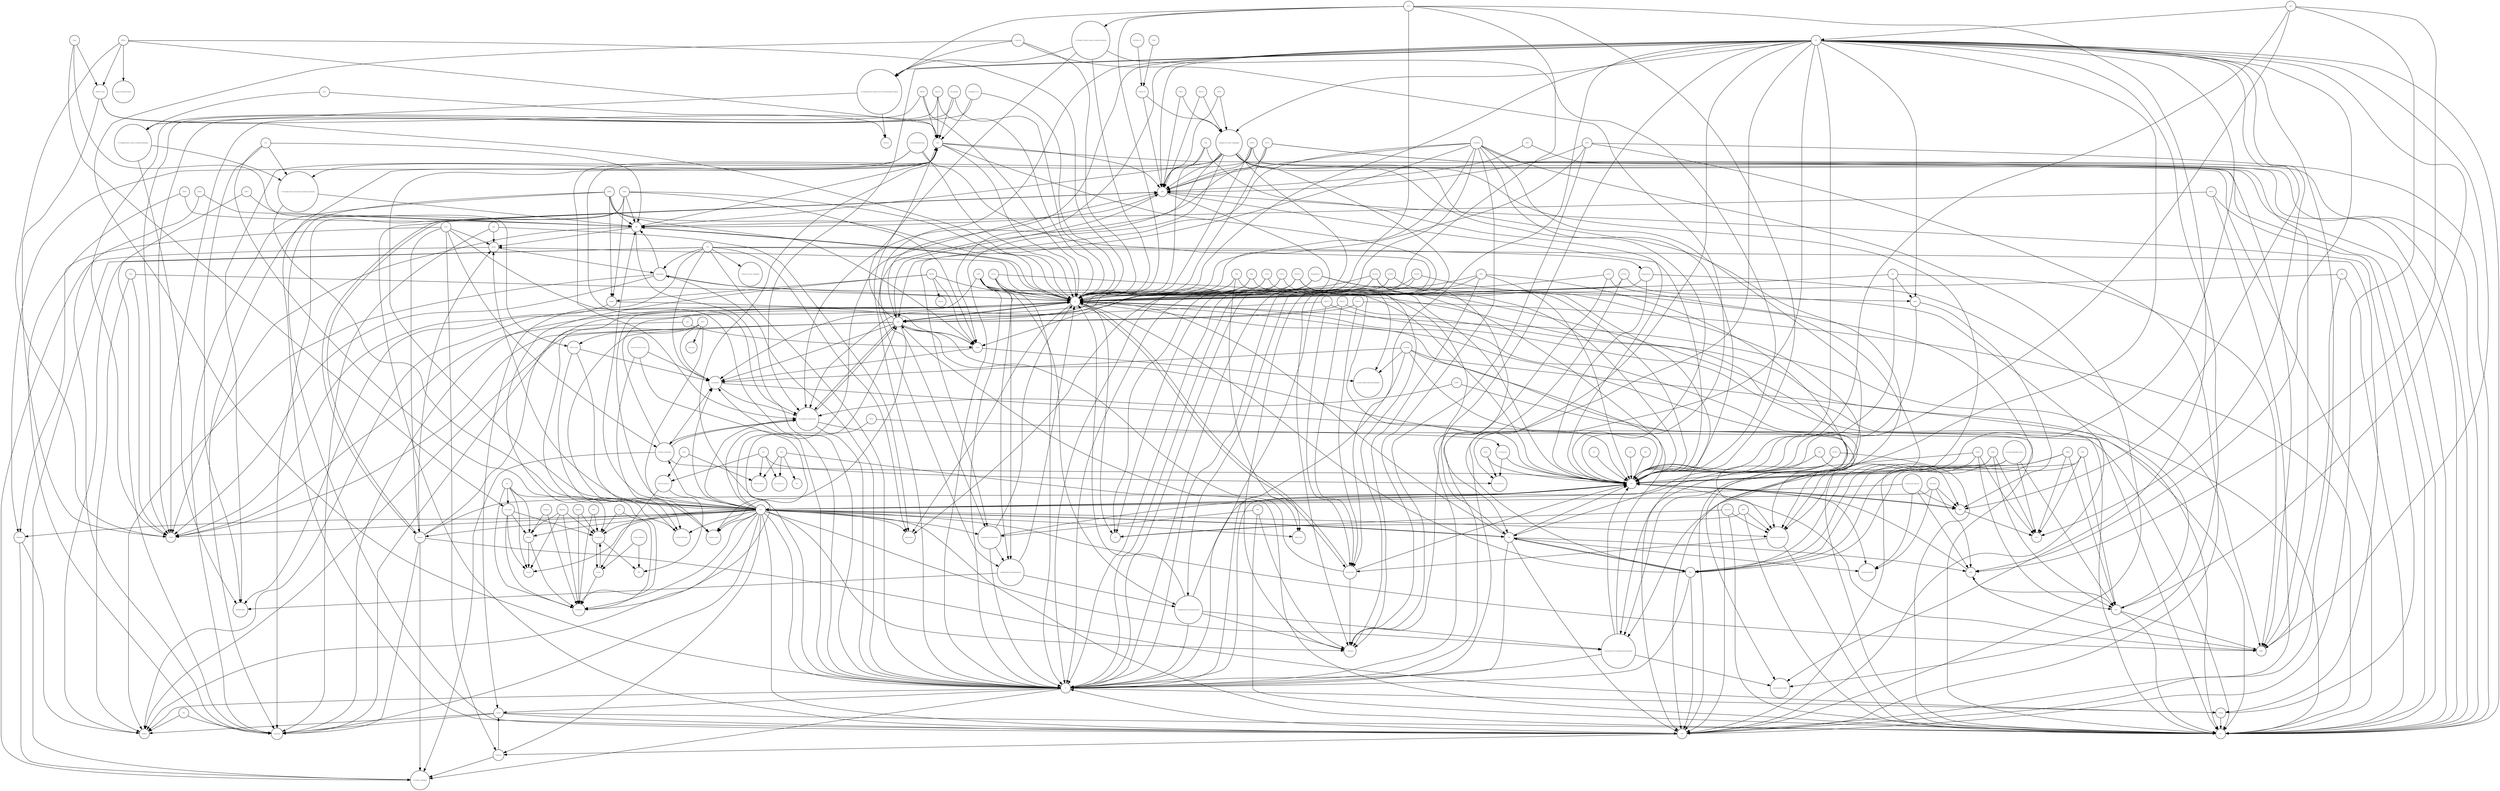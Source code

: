 strict digraph  {
IMPDH2 [annotation="", bipartite=0, cls=macromolecule, fontsize=4, label=IMPDH2, shape=circle];
"Guanine nucleotide synthesis" [annotation=urn_miriam_pubmed_1969416, bipartite=0, cls=phenotype, fontsize=4, label="Guanine nucleotide synthesis", shape=circle];
SIRT5 [annotation=urn_miriam_pubmed_17694089, bipartite=0, cls=macromolecule, fontsize=4, label=SIRT5, shape=circle];
"Urea cycle" [annotation="", bipartite=0, cls=phenotype, fontsize=4, label="Urea cycle", shape=circle];
IMP [annotation="urn_miriam_obo.chebi_CHEBI%3A17202|urn_miriam_pubchem.compound_135398640", bipartite=0, cls="simple chemical", fontsize=4, label=IMP, shape=circle];
"L-Aspartate" [annotation="urn_miriam_obo.chebi_CHEBI%3A17053|urn_miriam_pubchem.compound_5960", bipartite=0, cls="simple chemical", fontsize=4, label="L-Aspartate", shape=circle];
GDA [annotation="", bipartite=0, cls=macromolecule, fontsize=4, label=GDA, shape=circle];
GART [annotation="", bipartite=0, cls=macromolecule, fontsize=4, label=GART, shape=circle];
GALT [annotation="", bipartite=0, cls=macromolecule, fontsize=4, label=GALT, shape=circle];
GALM [annotation="", bipartite=0, cls=macromolecule, fontsize=4, label=GALM, shape=circle];
Melibiose [annotation="urn_miriam_obo.chebi_CHEBI%3A28053|urn_miriam_pubchem.compound_440658", bipartite=0, cls="simple chemical", fontsize=4, label=Melibiose, shape=circle];
PPAT [annotation="", bipartite=0, cls=macromolecule, fontsize=4, label=PPAT, shape=circle];
Xanthine [annotation="urn_miriam_obo.chebi_CHEBI%3A15318|urn_miriam_pubchem.compound_1188", bipartite=0, cls="simple chemical", fontsize=4, label=Xanthine, shape=circle];
Glycine [annotation="urn_miriam_obo.chebi_CHEBI%3A15428|urn_miriam_pubchem.compound_750", bipartite=0, cls="simple chemical", fontsize=4, label=Glycine, shape=circle];
"1-(5'-Phosphoribosyl)-5-amino-4-imidazolecarboxamide" [annotation="urn_miriam_obo.chebi_CHEBI%3A18406|urn_miriam_pubchem.compound_65110", bipartite=0, cls="simple chemical", fontsize=4, label="1-(5'-Phosphoribosyl)-5-amino-4-imidazolecarboxamide", shape=circle];
AMDP2 [annotation="", bipartite=0, cls=macromolecule, fontsize=4, label=AMDP2, shape=circle];
"Î±-D-Galactose" [annotation="urn_miriam_obo.chebi_CHEBI%3A28061|urn_miriam_pubchem.compound_439357", bipartite=0, cls="simple chemical", fontsize=4, label="Î±-D-Galactose", shape=circle];
NAPRT1 [annotation="", bipartite=0, cls=macromolecule, fontsize=4, label=NAPRT1, shape=circle];
NMNAT2 [annotation=urn_miriam_pubmed_12359228, bipartite=0, cls=macromolecule, fontsize=4, label=NMNAT2, shape=circle];
ENTPD5 [annotation="", bipartite=0, cls=macromolecule, fontsize=4, label=ENTPD5, shape=circle];
"10-Formyltetrahydrofolate" [annotation="urn_miriam_obo.chebi_CHEBI%3A15637|urn_miriam_pubchem.compound_135450591", bipartite=0, cls="simple chemical", fontsize=4, label="10-Formyltetrahydrofolate", shape=circle];
dATP [annotation="urn_miriam_obo.chebi_CHEBI%3A16284|urn_miriam_pubchem.compound_15993", bipartite=0, cls="simple chemical", fontsize=4, label=dATP, shape=circle];
PGM2 [annotation="", bipartite=0, cls=macromolecule, fontsize=4, label=PGM2, shape=circle];
"D-Galactose" [annotation="urn_miriam_obo.chebi_CHEBI%3A27667|urn_miriam_pubchem.compound_439353", bipartite=0, cls="simple chemical", fontsize=4, label="D-Galactose", shape=circle];
NTPCR [annotation="", bipartite=0, cls=macromolecule, fontsize=4, label=NTPCR, shape=circle];
GUK1 [annotation=urn_miriam_pubmed_8663313, bipartite=0, cls=macromolecule, fontsize=4, label=GUK1, shape=circle];
NME6 [annotation="", bipartite=0, cls=macromolecule, fontsize=4, label=NME6, shape=circle];
Hypoxanthine [annotation="urn_miriam_obo.chebi_CHEBI%3A17368|urn_miriam_pubchem.compound_135398638", bipartite=0, cls="simple chemical", fontsize=4, label=Hypoxanthine, shape=circle];
AKR1B1 [annotation="", bipartite=0, cls=macromolecule, fontsize=4, label=AKR1B1, shape=circle];
ADK [annotation="", bipartite=0, cls=macromolecule, fontsize=4, label=ADK, shape=circle];
NADPH [annotation="urn_miriam_obo.chebi_CHEBI%3A16474|urn_miriam_pubchem.compound_5884", bipartite=0, cls="simple chemical", fontsize=4, label=NADPH, shape=circle];
NAMPT [annotation="", bipartite=0, cls=macromolecule, fontsize=4, label=NAMPT, shape=circle];
SIRT5_Nsp14 [annotation="", bipartite=0, cls=complex, fontsize=4, label=SIRT5_Nsp14, shape=circle];
NT5E [annotation=urn_miriam_pubmed_2848759, bipartite=0, cls=macromolecule, fontsize=4, label=NT5E, shape=circle];
CD38 [annotation=urn_miriam_pubmed_16690024, bipartite=0, cls=macromolecule, fontsize=4, label=CD38, shape=circle];
NME7 [annotation="", bipartite=0, cls=macromolecule, fontsize=4, label=NME7, shape=circle];
GMPR [annotation="", bipartite=0, cls=macromolecule, fontsize=4, label=GMPR, shape=circle];
"Î±-D-Galactose-1P" [annotation="urn_miriam_obo.chebi_CHEBI%3A17973|urn_miriam_pubchem.compound_123912", bipartite=0, cls="simple chemical", fontsize=4, label="Î±-D-Galactose-1P", shape=circle];
"Î±-D-Glucose" [annotation="urn_miriam_obo.chebi_CHEBI%3A28102|urn_miriam_pubchem.compound_79025", bipartite=0, cls="simple chemical", fontsize=4, label="Î±-D-Glucose", shape=circle];
NADP [annotation="urn_miriam_obo.chebi_CHEBI%3A18009|urn_miriam_pubchem.compound_5886", bipartite=0, cls="simple chemical", fontsize=4, label=NADP, shape=circle];
NAD [annotation="urn_miriam_obo.chebi_CHEBI%3A15846|urn_miriam_pubchem.compound_5892", bipartite=0, cls="simple chemical", fontsize=4, label=NAD, shape=circle];
Migalastat [annotation="urn_miriam_pubmed_10866822|urn_miriam_obo.chebi_CHEBI%3A135923|urn_miriam_pubchem.compound_176077", bipartite=0, cls="simple chemical", fontsize=4, label=Migalastat, shape=circle];
GMPS [annotation=urn_miriam_pubmed_8089153, bipartite=0, cls=macromolecule, fontsize=4, label=GMPS, shape=circle];
ADA [annotation="", bipartite=0, cls=macromolecule, fontsize=4, label=ADA, shape=circle];
ITPA [annotation="", bipartite=0, cls=macromolecule, fontsize=4, label=ITPA, shape=circle];
dADP [annotation="urn_miriam_obo.chebi_CHEBI%3A16174|urn_miriam_pubchem.compound_188966", bipartite=0, cls="simple chemical", fontsize=4, label=dADP, shape=circle];
"5-phospho-Î±-D-ribose 1-diphosphate" [annotation="urn_miriam_obo.chebi_CHEBI%3A17111|urn_miriam_pubchem.compound_7339", bipartite=0, cls="simple chemical", fontsize=4, label="5-phospho-Î±-D-ribose 1-diphosphate", shape=circle];
IMPDH1 [annotation="", bipartite=0, cls=macromolecule, fontsize=4, label=IMPDH1, shape=circle];
PRPS2 [annotation="", bipartite=0, cls=macromolecule, fontsize=4, label=PRPS2, shape=circle];
"1-(5'-Phosphoribosyl)-5-formamido-4-imidazolecarboxamide" [annotation="urn_miriam_obo.chebi_CHEBI%3A18381|urn_miriam_pubchem.compound_166760", bipartite=0, cls="simple chemical", fontsize=4, label="1-(5'-Phosphoribosyl)-5-formamido-4-imidazolecarboxamide", shape=circle];
GLB1 [annotation="", bipartite=0, cls=macromolecule, fontsize=4, label=GLB1, shape=circle];
APRT [annotation="", bipartite=0, cls=macromolecule, fontsize=4, label=APRT, shape=circle];
ENPP3 [annotation="", bipartite=0, cls=macromolecule, fontsize=4, label=ENPP3, shape=circle];
Nicotinamide [annotation="urn_miriam_obo.chebi_CHEBI%3A17154|urn_miriam_pubchem.compound_936", bipartite=0, cls="simple chemical", fontsize=4, label=Nicotinamide, shape=circle];
PFAS [annotation="", bipartite=0, cls=macromolecule, fontsize=4, label=PFAS, shape=circle];
Sucrose [annotation="urn_miriam_obo.chebi_CHEBI%3A17992|urn_miriam_pubchem.compound_5988", bipartite=0, cls="simple chemical", fontsize=4, label=Sucrose, shape=circle];
Inosine [annotation="urn_miriam_obo.chebi_CHEBI%3A17596|urn_miriam_pubchem.compound_35398641", bipartite=0, cls="simple chemical", fontsize=4, label=Inosine, shape=circle];
NADK [annotation="", bipartite=0, cls=macromolecule, fontsize=4, label=NADK, shape=circle];
"Nicotinate D-ribonucleotide" [annotation="urn_miriam_obo.chebi_CHEBI%3A15763|urn_miriam_pubchem.compound_121992", bipartite=0, cls="simple chemical", fontsize=4, label="Nicotinate D-ribonucleotide", shape=circle];
Ribavirin [annotation="urn_miriam_pubmed_22555152|urn_miriam_obo.chebi_CHEBI%3A63580|urn_miriam_pubchem.compound_37542", bipartite=0, cls="simple chemical", fontsize=4, label=Ribavirin, shape=circle];
"1-(5'-Phosphoribosyl)-5-amino-4-(N-succinocarboxamide)-imidazole" [annotation="urn_miriam_obo.chebi_CHEBI%3A18319|urn_miriam_pubchem.compound_160666", bipartite=0, cls="simple chemical", fontsize=4, label="1-(5'-Phosphoribosyl)-5-amino-4-(N-succinocarboxamide)-imidazole", shape=circle];
ENTPD4 [annotation="", bipartite=0, cls=macromolecule, fontsize=4, label=ENTPD4, shape=circle];
GDP [annotation="urn_miriam_obo.chebi_CHEBI%3A17552|urn_miriam_pubchem.compound_135398619", bipartite=0, cls="simple chemical", fontsize=4, label=GDP, shape=circle];
NADSYN1 [annotation=urn_miriam_pubmed_12547821, bipartite=0, cls=macromolecule, fontsize=4, label=NADSYN1, shape=circle];
ATP [annotation="urn_miriam_obo.chebi_CHEBI%3A15422|urn_miriam_pubchem.compound_5957", bipartite=0, cls="simple chemical", fontsize=4, label=ATP, shape=circle];
"ADP-D-ribose" [annotation="urn_miriam_obo.chebi_CHEBI%3A16960|urn_miriam_pubchem.compound_33576", bipartite=0, cls="simple chemical", fontsize=4, label="ADP-D-ribose", shape=circle];
AMPD1 [annotation="", bipartite=0, cls=macromolecule, fontsize=4, label=AMPD1, shape=circle];
AK1 [annotation="", bipartite=0, cls=macromolecule, fontsize=4, label=AK1, shape=circle];
LCT [annotation="", bipartite=0, cls=macromolecule, fontsize=4, label=LCT, shape=circle];
AMP [annotation="urn_miriam_obo.chebi_CHEBI%3A16027|urn_miriam_pubchem.compound_6083", bipartite=0, cls="simple chemical", fontsize=4, label=AMP, shape=circle];
XMP [annotation="urn_miriam_obo.chebi_CHEBI%3A15652|urn_miriam_pubchem.compound_73323", bipartite=0, cls="simple chemical", fontsize=4, label=XMP, shape=circle];
ATIC [annotation="", bipartite=0, cls=macromolecule, fontsize=4, label=ATIC, shape=circle];
NNT [annotation="", bipartite=0, cls=macromolecule, fontsize=4, label=NNT, shape=circle];
"Deamino-NAD" [annotation="urn_miriam_obo.chebi_CHEBI%3A18304|urn_miriam_pubchem.compound_135421870", bipartite=0, cls="simple chemical", fontsize=4, label="Deamino-NAD", shape=circle];
DCK [annotation="", bipartite=0, cls=macromolecule, fontsize=4, label=DCK, shape=circle];
"N-Ribosyl-nicotinamide" [annotation="urn_miriam_obo.chebi_CHEBI%3A15927|urn_miriam_pubchem.compound_439924", bipartite=0, cls="simple chemical", fontsize=4, label="N-Ribosyl-nicotinamide", shape=circle];
Quinolinate [annotation="urn_miriam_obo.chebi_CHEBI%3A16675|urn_miriam_pubchem.compound_1066", bipartite=0, cls="simple chemical", fontsize=4, label=Quinolinate, shape=circle];
IMPDH2_Nsp14 [annotation="", bipartite=0, cls=complex, fontsize=4, label=IMPDH2_Nsp14, shape=circle];
QPRT [annotation="", bipartite=0, cls=macromolecule, fontsize=4, label=QPRT, shape=circle];
AK8 [annotation="", bipartite=0, cls=macromolecule, fontsize=4, label=AK8, shape=circle];
"UDP-Î±-D-Glucose" [annotation="urn_miriam_obo.chebi_CHEBI%3A46229|urn_miriam_pubchem.compound_8629", bipartite=0, cls="simple chemical", fontsize=4, label="UDP-Î±-D-Glucose", shape=circle];
"Nicotinamide D-ribonucleotide" [annotation="urn_miriam_obo.chebi_CHEBI%3A16171|urn_miriam_pubchem.compound_14180", bipartite=0, cls="simple chemical", fontsize=4, label="Nicotinamide D-ribonucleotide", shape=circle];
GMP [annotation="urn_miriam_obo.chebi_CHEBI%3A17345|urn_miriam_pubchem.compound_135398631", bipartite=0, cls="simple chemical", fontsize=4, label=GMP, shape=circle];
"D-Ribose 5P" [annotation="urn_miriam_obo.chebi_CHEBI%3A78679|urn_miriam_pubchem.compound_439167", bipartite=0, cls="simple chemical", fontsize=4, label="D-Ribose 5P", shape=circle];
PAICS [annotation="", bipartite=0, cls=macromolecule, fontsize=4, label=PAICS, shape=circle];
AK7 [annotation="", bipartite=0, cls=macromolecule, fontsize=4, label=AK7, shape=circle];
Thioredoxin [annotation="urn_miriam_obo.chebi_CHEBI%3A15033|urn_miriam_pubchem.substance_223441017|urn_miriam_pubchem.substance_3635", bipartite=0, cls="simple chemical", fontsize=4, label=Thioredoxin, shape=circle];
Adenine [annotation="urn_miriam_obo.chebi_CHEBI%3A16708|urn_miriam_pubchem.compound_190", bipartite=0, cls="simple chemical", fontsize=4, label=Adenine, shape=circle];
AK5 [annotation="", bipartite=0, cls=macromolecule, fontsize=4, label=AK5, shape=circle];
dGTP [annotation="urn_miriam_obo.chebi_CHEBI%3A16497|urn_miriam_pubchem.compound_135398599", bipartite=0, cls="simple chemical", fontsize=4, label=dGTP, shape=circle];
PNP [annotation="", bipartite=0, cls=macromolecule, fontsize=4, label=PNP, shape=circle];
Pi [annotation="urn_miriam_obo.chebi_CHEBI%3A18367|urn_miriam_pubchem.compound_1061", bipartite=0, cls="simple chemical", fontsize=4, label=Pi, shape=circle];
"ribonucleoside reductase" [annotation="", bipartite=0, cls=complex, fontsize=4, label="ribonucleoside reductase", shape=circle];
GALK1 [annotation="", bipartite=0, cls=macromolecule, fontsize=4, label=GALK1, shape=circle];
NME3 [annotation="", bipartite=0, cls=macromolecule, fontsize=4, label=NME3, shape=circle];
ENPP1 [annotation="", bipartite=0, cls=macromolecule, fontsize=4, label=ENPP1, shape=circle];
"5-phosphoribosyl-N-formylglycinamide" [annotation="urn_miriam_pubchem.compound_129652037", bipartite=0, cls="simple chemical", fontsize=4, label="5-phosphoribosyl-N-formylglycinamide", shape=circle];
UDP [annotation="urn_miriam_obo.chebi_CHEBI%3A17659|urn_miriam_pubchem.compound_6031", bipartite=0, cls="simple chemical", fontsize=4, label=UDP, shape=circle];
"2-(Formamido)-N1-(5'-phosphoribosyl)acetamidine" [annotation="urn_miriam_pubchem.compound_5462266", bipartite=0, cls="simple chemical", fontsize=4, label="2-(Formamido)-N1-(5'-phosphoribosyl)acetamidine", shape=circle];
PPi [annotation="urn_miriam_obo.chebi_CHEBI%3A18361|urn_miriam_pubchem.compound_644102", bipartite=0, cls="simple chemical", fontsize=4, label=PPi, shape=circle];
GALE [annotation="", bipartite=0, cls=macromolecule, fontsize=4, label=GALE, shape=circle];
UGP2 [annotation="", bipartite=0, cls=macromolecule, fontsize=4, label=UGP2, shape=circle];
"Aminoimidazole ribotide" [annotation="urn_miriam_obo.chebi_CHEBI%3A138560|urn_miriam_pubchem.compound_161500", bipartite=0, cls="simple chemical", fontsize=4, label="Aminoimidazole ribotide", shape=circle];
ADSL [annotation="", bipartite=0, cls=macromolecule, fontsize=4, label=ADSL, shape=circle];
Guanosine [annotation="urn_miriam_obo.chebi_CHEBI%3A16750|urn_miriam_pubchem.compound_135398635", bipartite=0, cls="simple chemical", fontsize=4, label=Guanosine, shape=circle];
Xanthosine [annotation="urn_miriam_obo.chebi_CHEBI%3A18107|urn_miriam_pubchem.compound_64959", bipartite=0, cls="simple chemical", fontsize=4, label=Xanthosine, shape=circle];
"L-Glutamine" [annotation="urn_miriam_obo.chebi_CHEBI%3A18050|urn_miriam_pubchem.compound_5961", bipartite=0, cls="simple chemical", fontsize=4, label="L-Glutamine", shape=circle];
H2O [annotation="urn_miriam_obo.chebi_CHEBI%3A15377|urn_miriam_pubchem.compound_962", bipartite=0, cls="simple chemical", fontsize=4, label=H2O, shape=circle];
Fumarate [annotation="urn_miriam_obo.chebi_CHEBI%3A29806|urn_miriam_pubchem.compound_5460307", bipartite=0, cls="simple chemical", fontsize=4, label=Fumarate, shape=circle];
Deoxyinosine [annotation="urn_miriam_obo.chebi_CHEBI%3A28997|urn_miriam_pubchem.compound_135398593", bipartite=0, cls="simple chemical", fontsize=4, label=Deoxyinosine, shape=circle];
Merimepodib [annotation="urn_miriam_pubmed_10878288|urn_miriam_pubchem.compound_53241", bipartite=0, cls="simple chemical", fontsize=4, label=Merimepodib, shape=circle];
Nicotinate [annotation="urn_miriam_obo.chebi_CHEBI%3A32544|urn_miriam_pubchem.compound_937", bipartite=0, cls="simple chemical", fontsize=4, label=Nicotinate, shape=circle];
"O-Acetyl-ADP-ribose" [annotation="urn_miriam_obo.chebi_CHEBI%3A76279|urn_miriam_pubchem.compound_72193709", bipartite=0, cls="simple chemical", fontsize=4, label="O-Acetyl-ADP-ribose", shape=circle];
HPRT1 [annotation="", bipartite=0, cls=macromolecule, fontsize=4, label=HPRT1, shape=circle];
CANT1 [annotation="", bipartite=0, cls=macromolecule, fontsize=4, label=CANT1, shape=circle];
"Nucleoside diphosphate kinase" [annotation="", bipartite=0, cls=complex, fontsize=4, label="Nucleoside diphosphate kinase", shape=circle];
Ammonium [annotation="urn_miriam_obo.chebi_CHEBI%3A28938|urn_miriam_pubchem.compound_223", bipartite=0, cls="simple chemical", fontsize=4, label=Ammonium, shape=circle];
NRK1 [annotation="", bipartite=0, cls=macromolecule, fontsize=4, label=NRK1, shape=circle];
NMNAT3 [annotation=urn_miriam_pubmed_17402747, bipartite=0, cls=macromolecule, fontsize=4, label=NMNAT3, shape=circle];
dGMP [annotation="urn_miriam_obo.chebi_CHEBI%3A16192|urn_miriam_pubchem.compound_135398597", bipartite=0, cls="simple chemical", fontsize=4, label=dGMP, shape=circle];
AMPD3 [annotation="", bipartite=0, cls=macromolecule, fontsize=4, label=AMPD3, shape=circle];
Galacitol [annotation="urn_miriam_obo.chebi_CHEBI%3A16813|urn_miriam_pubchem.compound_11850", bipartite=0, cls="simple chemical", fontsize=4, label=Galacitol, shape=circle];
PRPS1 [annotation="", bipartite=0, cls=macromolecule, fontsize=4, label=PRPS1, shape=circle];
Lactose [annotation="urn_miriam_obo.chebi_CHEBI%3A17716|urn_miriam_pubchem.compound_440995", bipartite=0, cls="simple chemical", fontsize=4, label=Lactose, shape=circle];
"Thioredoxin disulfide" [annotation="urn_miriam_obo.chebi_CHEBI%3A18191|urn_miriam_pubchem.substance_11533266|urn_miriam_pubchem.substance_3636", bipartite=0, cls="simple chemical", fontsize=4, label="Thioredoxin disulfide", shape=circle];
"2-deoxy-Î±-D-ribose 1-phosphate" [annotation="urn_miriam_obo.chebi_CHEBI%3A28542|urn_miriam_pubchem.compound_439287", bipartite=0, cls="simple chemical", fontsize=4, label="2-deoxy-Î±-D-ribose 1-phosphate", shape=circle];
"5-phospho-beta-D-ribosylglycinamide" [annotation="urn_miriam_obo.chebi_CHEBI%3A143788|urn_miriam_pubchem.compound_129630972", bipartite=0, cls="simple chemical", fontsize=4, label="5-phospho-beta-D-ribosylglycinamide", shape=circle];
ENTPD2 [annotation="", bipartite=0, cls=macromolecule, fontsize=4, label=ENTPD2, shape=circle];
dGDP [annotation="urn_miriam_obo.chebi_CHEBI%3A28862|urn_miriam_pubchem.compound_135398595", bipartite=0, cls="simple chemical", fontsize=4, label=dGDP, shape=circle];
H [annotation="urn_miriam_obo.chebi_CHEBI%3A24636|urn_miriam_pubchem.compound_1038", bipartite=0, cls="simple chemical", fontsize=4, label=H, shape=circle];
Deoxyguanosine [annotation="urn_miriam_obo.chebi_CHEBI%3A17172|urn_miriam_pubchem.compound_135398592", bipartite=0, cls="simple chemical", fontsize=4, label=Deoxyguanosine, shape=circle];
XDH [annotation="", bipartite=0, cls=macromolecule, fontsize=4, label=XDH, shape=circle];
Adenosine [annotation="urn_miriam_obo.chebi_CHEBI%3A16335|urn_miriam_pubchem.compound_60961", bipartite=0, cls="simple chemical", fontsize=4, label=Adenosine, shape=circle];
"lactose synthetase" [annotation="", bipartite=0, cls=complex, fontsize=4, label="lactose synthetase", shape=circle];
NADH [annotation="urn_miriam_obo.chebi_CHEBI%3A16908|urn_miriam_pubchem.compound_439153", bipartite=0, cls="simple chemical", fontsize=4, label=NADH, shape=circle];
"UDP-Î±-D-Galactose" [annotation="urn_miriam_obo.chebi_CHEBI%3A66914|urn_miriam_pubchem.compound_18068", bipartite=0, cls="simple chemical", fontsize=4, label="UDP-Î±-D-Galactose", shape=circle];
Nsp14 [annotation="urn_miriam_doi_10.1101%2F2020.03.22.002386|urn_miriam_ncbiprotein_YP_009725309", bipartite=0, cls=macromolecule, fontsize=4, label=Nsp14, shape=circle];
GMPR2 [annotation="", bipartite=0, cls=macromolecule, fontsize=4, label=GMPR2, shape=circle];
ADP [annotation="urn_miriam_obo.chebi_CHEBI%3A16761|urn_miriam_pubchem.compound_6022", bipartite=0, cls="simple chemical", fontsize=4, label=ADP, shape=circle];
dAMP [annotation="urn_miriam_obo.chebi_CHEBI%3A17713|urn_miriam_pubchem.compound_12599", bipartite=0, cls="simple chemical", fontsize=4, label=dAMP, shape=circle];
NME5 [annotation="", bipartite=0, cls=macromolecule, fontsize=4, label=NME5, shape=circle];
"Histone N6-acetyl-L-lysine" [annotation="urn_miriam_pubchem.substance_5094", bipartite=0, cls="simple chemical", fontsize=4, label="Histone N6-acetyl-L-lysine", shape=circle];
"1-(5-Phospho-D-ribosyl)-5-amino-4-imidazolecarboxylate" [annotation="urn_miriam_obo.chebi_CHEBI%3A28413|urn_miriam_pubchem.compound_165388", bipartite=0, cls="simple chemical", fontsize=4, label="1-(5-Phospho-D-ribosyl)-5-amino-4-imidazolecarboxylate", shape=circle];
"Î±-D-Glucose-1-P" [annotation="urn_miriam_obo.chebi_CHEBI%3A29042|urn_miriam_pubchem.compound_439165", bipartite=0, cls="simple chemical", fontsize=4, label="Î±-D-Glucose-1-P", shape=circle];
"5-phospho-beta-D-ribosylamine" [annotation="urn_miriam_obo.chebi_CHEBI%3A37737|urn_miriam_pubchem.compound_439905", bipartite=0, cls="simple chemical", fontsize=4, label="5-phospho-beta-D-ribosylamine", shape=circle];
"L-Glutamate" [annotation="urn_miriam_obo.chebi_CHEBI%3A16015|urn_miriam_pubchem.compound_33032", bipartite=0, cls="simple chemical", fontsize=4, label="L-Glutamate", shape=circle];
CO2 [annotation="urn_miriam_obo.chebi_CHEBI%3A16526|urn_miriam_pubchem.compound_280", bipartite=0, cls="simple chemical", fontsize=4, label=CO2, shape=circle];
"nicotinate-adenine dinucleotide phosphate" [annotation="urn_miriam_obo.chebi_CHEBI%3A75967|urn_miriam_pubchem.compound_71768143", bipartite=0, cls="simple chemical", fontsize=4, label="nicotinate-adenine dinucleotide phosphate", shape=circle];
GLA [annotation="", bipartite=0, cls=macromolecule, fontsize=4, label=GLA, shape=circle];
UTP [annotation="urn_miriam_obo.chebi_CHEBI%3A15713|urn_miriam_pubchem.compound_6133", bipartite=0, cls="simple chemical", fontsize=4, label=UTP, shape=circle];
"Histone-L-lysine" [annotation="urn_miriam_obo.chebi_CHEBI%3A5738|urn_miriam_pubchem.substance_5447|urn_miriam_pubchem.substance_223439948", bipartite=0, cls="simple chemical", fontsize=4, label="Histone-L-lysine", shape=circle];
GLA_Nsp14 [annotation="", bipartite=0, cls=complex, fontsize=4, label=GLA_Nsp14, shape=circle];
ENTPD6 [annotation="", bipartite=0, cls=macromolecule, fontsize=4, label=ENTPD6, shape=circle];
Raffinose [annotation="urn_miriam_obo.chebi_CHEBI%3A16634|urn_miriam_pubchem.compound_439242", bipartite=0, cls="simple chemical", fontsize=4, label=Raffinose, shape=circle];
"Î±D-Ribose 1P" [annotation="urn_miriam_obo.chebi_CHEBI%3A16300|urn_miriam_pubchem.compound_439236", bipartite=0, cls="simple chemical", fontsize=4, label="Î±D-Ribose 1P", shape=circle];
Tetrahydrofolate [annotation="urn_miriam_obo.chebi_CHEBI%3A67016|urn_miriam_pubchem.compound_135444742", bipartite=0, cls="simple chemical", fontsize=4, label=Tetrahydrofolate, shape=circle];
NMNAT1 [annotation=urn_miriam_pubmed_12359228, bipartite=0, cls=macromolecule, fontsize=4, label=NMNAT1, shape=circle];
"Î±-D-Ribose 1-phosphate" [annotation="urn_miriam_obo.chebi_CHEBI%3A16300|urn_miriam_pubchem.compound_439236", bipartite=0, cls="simple chemical", fontsize=4, label="Î±-D-Ribose 1-phosphate", shape=circle];
Guanine [annotation="urn_miriam_obo.chebi_CHEBI%3A16235|urn_miriam_pubchem.compound_135398634", bipartite=0, cls="simple chemical", fontsize=4, label=Guanine, shape=circle];
PRPS1L1 [annotation="", bipartite=0, cls=macromolecule, fontsize=4, label=PRPS1L1, shape=circle];
GTP [annotation="urn_miriam_obo.chebi_CHEBI%3A15996|urn_miriam_pubchem.compound_35398633", bipartite=0, cls="simple chemical", fontsize=4, label=GTP, shape=circle];
Deoxyadenosine [annotation="urn_miriam_obo.chebi_CHEBI%3A17256|urn_miriam_pubchem.compound_13730", bipartite=0, cls="simple chemical", fontsize=4, label=Deoxyadenosine, shape=circle];
"Mycophenolic acid" [annotation="urn_miriam_pubmed_5799033|urn_miriam_obo.chebi_CHEBI%3A168396|urn_miriam_pubchem.compound_446541", bipartite=0, cls="simple chemical", fontsize=4, label="Mycophenolic acid", shape=circle];
Stachyose [annotation="urn_miriam_obo.chebi_CHEBI%3A17164|urn_miriam_pubchem.compound_439531", bipartite=0, cls="simple chemical", fontsize=4, label=Stachyose, shape=circle];
IMPDH2 -> "Guanine nucleotide synthesis"  [annotation="", interaction_type=stimulation];
IMPDH2 -> IMPDH2_Nsp14  [annotation="", interaction_type=production];
IMPDH2 -> NADH  [annotation="urn_miriam_doi_10.1101%2F2020.03.22.002386|urn_miriam_pubmed_22555152|urn_miriam_pubmed_5799033", interaction_type=catalysis];
IMPDH2 -> XMP  [annotation="urn_miriam_doi_10.1101%2F2020.03.22.002386|urn_miriam_pubmed_22555152|urn_miriam_pubmed_5799033", interaction_type=catalysis];
IMPDH2 -> H  [annotation="urn_miriam_doi_10.1101%2F2020.03.22.002386|urn_miriam_pubmed_22555152|urn_miriam_pubmed_5799033", interaction_type=catalysis];
SIRT5 -> "Urea cycle"  [annotation="", interaction_type=stimulation];
SIRT5 -> SIRT5_Nsp14  [annotation="", interaction_type=production];
SIRT5 -> "Histone-L-lysine"  [annotation="urn_miriam_pubmed_16756498|urn_miriam_kegg.reaction_R10633|urn_miriam_taxonomy_2697049", interaction_type=catalysis];
SIRT5 -> "O-Acetyl-ADP-ribose"  [annotation="urn_miriam_pubmed_16756498|urn_miriam_kegg.reaction_R10633|urn_miriam_taxonomy_2697049", interaction_type=catalysis];
SIRT5 -> Nicotinamide  [annotation="urn_miriam_pubmed_16756498|urn_miriam_kegg.reaction_R10633|urn_miriam_taxonomy_2697049", interaction_type=catalysis];
IMP -> H  [annotation="", interaction_type=production];
IMP -> XMP  [annotation="", interaction_type=production];
IMP -> NADH  [annotation="", interaction_type=production];
IMP -> Pi  [annotation="", interaction_type=production];
IMP -> Inosine  [annotation="", interaction_type=production];
"L-Aspartate" -> "1-(5'-Phosphoribosyl)-5-amino-4-(N-succinocarboxamide)-imidazole"  [annotation="", interaction_type=production];
"L-Aspartate" -> ADP  [annotation="", interaction_type=production];
"L-Aspartate" -> Pi  [annotation="", interaction_type=production];
"L-Aspartate" -> H  [annotation="", interaction_type=production];
GDA -> Xanthine  [annotation="urn_miriam_pubmed_16578130|urn_miriam_kegg.reaction_R01676", interaction_type=catalysis];
GDA -> Ammonium  [annotation="urn_miriam_pubmed_16578130|urn_miriam_kegg.reaction_R01676", interaction_type=catalysis];
GART -> "5-phospho-beta-D-ribosylglycinamide"  [annotation="urn_miriam_pubmed_13563520|urn_miriam_kegg.reaction_R04144", interaction_type=catalysis];
GART -> ADP  [annotation="urn_miriam_kegg.reaction_R04208|urn_miriam_pubmed_13405929", interaction_type=catalysis];
GART -> Pi  [annotation="urn_miriam_kegg.reaction_R04208|urn_miriam_pubmed_13405929", interaction_type=catalysis];
GART -> H  [annotation="urn_miriam_kegg.reaction_R04208|urn_miriam_pubmed_13405929", interaction_type=catalysis];
GART -> Tetrahydrofolate  [annotation="urn_miriam_kegg.reaction_R04325|urn_miriam_pubmed_2183217", interaction_type=catalysis];
GART -> "5-phosphoribosyl-N-formylglycinamide"  [annotation="urn_miriam_kegg.reaction_R04325|urn_miriam_pubmed_2183217", interaction_type=catalysis];
GART -> "Aminoimidazole ribotide"  [annotation="urn_miriam_kegg.reaction_R04208|urn_miriam_pubmed_13405929", interaction_type=catalysis];
GALT -> "Î±-D-Glucose-1-P"  [annotation="urn_miriam_kegg.reaction_R00955|urn_miriam_pubmed_13260264", interaction_type=catalysis];
GALT -> "UDP-Î±-D-Galactose"  [annotation="urn_miriam_kegg.reaction_R00955|urn_miriam_pubmed_13260264", interaction_type=catalysis];
GALT -> "Î±-D-Galactose-1P"  [annotation="urn_miriam_kegg.reaction_R00955|urn_miriam_pubmed_13260264", interaction_type=catalysis];
GALT -> "UDP-Î±-D-Glucose"  [annotation="urn_miriam_kegg.reaction_R00955|urn_miriam_pubmed_13260264", interaction_type=catalysis];
GALM -> "Î±-D-Galactose"  [annotation="urn_miriam_pubmed_9778377|urn_miriam_pubmed_15026423|urn_miriam_kegg.reaction_R10619", interaction_type=catalysis];
GALM -> "D-Galactose"  [annotation="urn_miriam_pubmed_9778377|urn_miriam_pubmed_15026423|urn_miriam_kegg.reaction_R10619", interaction_type=catalysis];
Melibiose -> "Î±-D-Glucose"  [annotation="", interaction_type=production];
Melibiose -> "D-Galactose"  [annotation="", interaction_type=production];
PPAT -> "5-phospho-beta-D-ribosylamine"  [annotation="urn_miriam_kegg.reaction_R01072|urn_miriam_pubmed_14235537", interaction_type=catalysis];
PPAT -> "L-Glutamate"  [annotation="urn_miriam_kegg.reaction_R01072|urn_miriam_pubmed_14235537", interaction_type=catalysis];
PPAT -> PPi  [annotation="urn_miriam_kegg.reaction_R01072|urn_miriam_pubmed_14235537", interaction_type=catalysis];
Glycine -> "5-phospho-beta-D-ribosylglycinamide"  [annotation="", interaction_type=production];
Glycine -> ADP  [annotation="", interaction_type=production];
Glycine -> Pi  [annotation="", interaction_type=production];
Glycine -> H  [annotation="", interaction_type=production];
"1-(5'-Phosphoribosyl)-5-amino-4-imidazolecarboxamide" -> "1-(5'-Phosphoribosyl)-5-formamido-4-imidazolecarboxamide"  [annotation="", interaction_type=production];
"1-(5'-Phosphoribosyl)-5-amino-4-imidazolecarboxamide" -> Tetrahydrofolate  [annotation="", interaction_type=production];
AMDP2 -> IMP  [annotation="urn_miriam_pubmed_13463019|urn_miriam_kegg.reaction_R00181", interaction_type=catalysis];
AMDP2 -> Ammonium  [annotation="urn_miriam_pubmed_13463019|urn_miriam_kegg.reaction_R00181", interaction_type=catalysis];
"Î±-D-Galactose" -> ADP  [annotation="", interaction_type=production];
"Î±-D-Galactose" -> "Î±-D-Galactose-1P"  [annotation="", interaction_type=production];
NAPRT1 -> ADP  [annotation="urn_miriam_kegg.reaction_R01724|urn_miriam_pubmed_4324895", interaction_type=catalysis];
NAPRT1 -> "Nicotinate D-ribonucleotide"  [annotation="urn_miriam_kegg.reaction_R01724|urn_miriam_pubmed_4324895", interaction_type=catalysis];
NAPRT1 -> Pi  [annotation="urn_miriam_kegg.reaction_R01724|urn_miriam_pubmed_4324895", interaction_type=catalysis];
NAPRT1 -> PPi  [annotation="urn_miriam_kegg.reaction_R01724|urn_miriam_pubmed_4324895", interaction_type=catalysis];
NMNAT2 -> "Deamino-NAD"  [annotation="urn_miriam_pubmed_13717628|urn_miriam_kegg.reaction_R03005", interaction_type=catalysis];
NMNAT2 -> PPi  [annotation="urn_miriam_kegg.reaction_R00137|urn_miriam_pubmed_13684981", interaction_type=catalysis];
NMNAT2 -> NAD  [annotation="urn_miriam_kegg.reaction_R00137|urn_miriam_pubmed_13684981", interaction_type=catalysis];
ENTPD5 -> GMP  [annotation="urn_miriam_kegg.reaction_R00328", interaction_type=catalysis];
ENTPD5 -> Pi  [annotation="urn_miriam_kegg.reaction_R00328", interaction_type=catalysis];
ENTPD5 -> H  [annotation="urn_miriam_kegg.reaction_R00328", interaction_type=catalysis];
"10-Formyltetrahydrofolate" -> "5-phosphoribosyl-N-formylglycinamide"  [annotation="", interaction_type=production];
"10-Formyltetrahydrofolate" -> Tetrahydrofolate  [annotation="", interaction_type=production];
"10-Formyltetrahydrofolate" -> H  [annotation="", interaction_type=production];
"10-Formyltetrahydrofolate" -> "1-(5'-Phosphoribosyl)-5-formamido-4-imidazolecarboxamide"  [annotation="", interaction_type=production];
PGM2 -> "D-Ribose 5P"  [annotation="urn_miriam_kegg.reaction_R01057|urn_miriam_pubmed_4992818", interaction_type=catalysis];
NTPCR -> GDP  [annotation="urn_miriam_pubmed_17291528|urn_miriam_kegg.reaction_R00335", interaction_type=catalysis];
NTPCR -> Pi  [annotation="urn_miriam_pubmed_17291528|urn_miriam_kegg.reaction_R00335", interaction_type=catalysis];
NTPCR -> H  [annotation="urn_miriam_pubmed_17291528|urn_miriam_kegg.reaction_R00335", interaction_type=catalysis];
GUK1 -> ATP  [annotation="urn_miriam_kegg.reaction_R00332|urn_miriam_pubmed_4307347", interaction_type=catalysis];
GUK1 -> ADP  [annotation="urn_miriam_kegg.reaction_R02090|urn_miriam_pubmed_14253449", interaction_type=catalysis];
GUK1 -> GMP  [annotation="urn_miriam_kegg.reaction_R00332|urn_miriam_pubmed_4307347", interaction_type=catalysis];
GUK1 -> GDP  [annotation="urn_miriam_kegg.reaction_R00332|urn_miriam_pubmed_4307347", interaction_type=catalysis];
GUK1 -> dGDP  [annotation="urn_miriam_kegg.reaction_R02090|urn_miriam_pubmed_14253449", interaction_type=catalysis];
NME6 -> ADP  [annotation="urn_miriam_kegg.reaction_R00330|urn_miriam_pubmed_13363863", interaction_type=catalysis];
NME6 -> dGTP  [annotation="urn_miriam_pubmed_13363863|urn_miriam_kegg.reaction_R01857", interaction_type=catalysis];
NME6 -> dATP  [annotation="urn_miriam_kegg.reaction_R01137|urn_miriam_pubmed_13211603", interaction_type=catalysis];
NME6 -> GTP  [annotation="urn_miriam_kegg.reaction_R00330|urn_miriam_pubmed_13363863", interaction_type=catalysis];
Hypoxanthine -> H  [annotation="", interaction_type=production];
Hypoxanthine -> Xanthine  [annotation="", interaction_type=production];
Hypoxanthine -> NADH  [annotation="", interaction_type=production];
Hypoxanthine -> IMP  [annotation="", interaction_type=production];
Hypoxanthine -> PPi  [annotation="", interaction_type=production];
AKR1B1 -> NADPH  [annotation="urn_miriam_kegg.reaction_R01095|urn_miriam_pubmed_30201105", interaction_type=catalysis];
AKR1B1 -> H  [annotation="urn_miriam_kegg.reaction_R01095|urn_miriam_pubmed_30201105", interaction_type=catalysis];
AKR1B1 -> "D-Galactose"  [annotation="urn_miriam_kegg.reaction_R01095|urn_miriam_pubmed_30201105", interaction_type=catalysis];
AKR1B1 -> NADP  [annotation="urn_miriam_kegg.reaction_R01095|urn_miriam_pubmed_30201105", interaction_type=catalysis];
AKR1B1 -> Galacitol  [annotation="urn_miriam_kegg.reaction_R01095|urn_miriam_pubmed_30201105", interaction_type=catalysis];
ADK -> ADP  [annotation="urn_miriam_pubmed_14832298|urn_miriam_kegg.reaction_R00185", interaction_type=catalysis];
ADK -> AMP  [annotation="urn_miriam_pubmed_14832298|urn_miriam_kegg.reaction_R00185", interaction_type=catalysis];
ADK -> H  [annotation="urn_miriam_pubmed_14832298|urn_miriam_kegg.reaction_R00185", interaction_type=catalysis];
NADPH -> NADH  [annotation="", interaction_type=production];
NADPH -> NADP  [annotation="", interaction_type=production];
NAMPT -> PPi  [annotation=urn_miriam_pubmed_13416279, interaction_type=catalysis];
NAMPT -> "Nicotinamide D-ribonucleotide"  [annotation=urn_miriam_pubmed_13416279, interaction_type=catalysis];
SIRT5_Nsp14 -> "Histone-L-lysine"  [annotation="urn_miriam_pubmed_16756498|urn_miriam_kegg.reaction_R10633|urn_miriam_taxonomy_2697049", interaction_type=modulation];
SIRT5_Nsp14 -> "O-Acetyl-ADP-ribose"  [annotation="urn_miriam_pubmed_16756498|urn_miriam_kegg.reaction_R10633|urn_miriam_taxonomy_2697049", interaction_type=modulation];
SIRT5_Nsp14 -> Nicotinamide  [annotation="urn_miriam_pubmed_16756498|urn_miriam_kegg.reaction_R10633|urn_miriam_taxonomy_2697049", interaction_type=modulation];
NT5E -> "N-Ribosyl-nicotinamide"  [annotation="urn_miriam_kegg.reaction_R02323|urn_miriam_pubmed_16746659", interaction_type=catalysis];
NT5E -> Pi  [annotation="urn_miriam_pubmed_16746659|urn_miriam_kegg.reaction_R00183", interaction_type=catalysis];
NT5E -> Guanosine  [annotation="urn_miriam_kegg.reaction_R01227|urn_miriam_pubmed_16746659", interaction_type=catalysis];
NT5E -> Inosine  [annotation="urn_miriam_pubmed_14444527|urn_miriam_kegg.reaction_R01126", interaction_type=catalysis];
NT5E -> Xanthosine  [annotation="urn_miriam_kegg.reaction_R02719|urn_miriam_pubmed_16746659", interaction_type=catalysis];
NT5E -> Adenosine  [annotation="urn_miriam_pubmed_16746659|urn_miriam_kegg.reaction_R00183", interaction_type=catalysis];
CD38 -> H  [annotation="urn_miriam_pubmed_11866528|urn_miriam_kegg.reaction_R00102", interaction_type=catalysis];
CD38 -> "ADP-D-ribose"  [annotation="urn_miriam_pubmed_11866528|urn_miriam_kegg.reaction_R00102", interaction_type=catalysis];
CD38 -> Nicotinamide  [annotation="urn_miriam_pubmed_11829748|urn_miriam_kegg.reaction_R00119", interaction_type=catalysis];
CD38 -> "nicotinate-adenine dinucleotide phosphate"  [annotation="urn_miriam_pubmed_11829748|urn_miriam_kegg.reaction_R00119", interaction_type=catalysis];
NME7 -> ADP  [annotation="urn_miriam_kegg.reaction_R00330|urn_miriam_pubmed_13363863", interaction_type=catalysis];
NME7 -> dGTP  [annotation="urn_miriam_pubmed_13363863|urn_miriam_kegg.reaction_R01857", interaction_type=catalysis];
NME7 -> dATP  [annotation="urn_miriam_kegg.reaction_R01137|urn_miriam_pubmed_13211603", interaction_type=catalysis];
NME7 -> GTP  [annotation="urn_miriam_kegg.reaction_R00330|urn_miriam_pubmed_13363863", interaction_type=catalysis];
GMPR -> IMP  [annotation="", interaction_type=catalysis];
GMPR -> NADPH  [annotation="", interaction_type=catalysis];
GMPR -> Ammonium  [annotation="", interaction_type=catalysis];
GMPR -> H  [annotation="", interaction_type=catalysis];
GMPR -> GMP  [annotation="", interaction_type=catalysis];
GMPR -> NADP  [annotation="", interaction_type=catalysis];
"Î±-D-Glucose" -> UDP  [annotation="", interaction_type=production];
"Î±-D-Glucose" -> Lactose  [annotation="", interaction_type=production];
NADP -> "nicotinate-adenine dinucleotide phosphate"  [annotation="", interaction_type=production];
NADP -> Nicotinamide  [annotation="", interaction_type=production];
NAD -> H  [annotation="", interaction_type=production];
NAD -> Xanthine  [annotation="", interaction_type=production];
NAD -> NADH  [annotation="", interaction_type=production];
NAD -> "Histone-L-lysine"  [annotation="", interaction_type=production];
NAD -> "O-Acetyl-ADP-ribose"  [annotation="", interaction_type=production];
NAD -> Nicotinamide  [annotation="", interaction_type=production];
NAD -> "ADP-D-ribose"  [annotation="", interaction_type=production];
NAD -> XMP  [annotation="", interaction_type=production];
NAD -> ADP  [annotation="", interaction_type=production];
NAD -> NADP  [annotation="", interaction_type=production];
NAD -> AMP  [annotation="", interaction_type=production];
NAD -> "Nicotinamide D-ribonucleotide"  [annotation="", interaction_type=production];
Migalastat -> Raffinose  [annotation="urn_miriam_kegg.reaction_R03634|urn_miriam_pubmed_976079|urn_miriam_doi_10.1101%2F2020.03.22.002386|urn_miriam_pubmed_10866822", interaction_type=inhibition];
Migalastat -> "D-Galactose"  [annotation="urn_miriam_kegg.reaction_R01101|urn_miriam_pubmed_16661511|urn_miriam_pubmed_976079|urn_miriam_doi_10.1101%2F2020.03.22.002386|urn_miriam_pubmed_10866822", interaction_type=inhibition];
Migalastat -> Sucrose  [annotation="urn_miriam_kegg.reaction_R01103|urn_miriam_pubmed_976079|urn_miriam_pubmed_10866822|urn_miriam_doi_10.1101%2F2020.03.22.002386", interaction_type=inhibition];
Migalastat -> "Î±-D-Glucose"  [annotation="urn_miriam_kegg.reaction_R01101|urn_miriam_pubmed_16661511|urn_miriam_pubmed_976079|urn_miriam_doi_10.1101%2F2020.03.22.002386|urn_miriam_pubmed_10866822", interaction_type=inhibition];
GMPS -> PPi  [annotation="urn_miriam_kegg.reaction_R01230|urn_miriam_pubmed_13563458", interaction_type=catalysis];
GMPS -> H  [annotation="urn_miriam_kegg.reaction_R01230|urn_miriam_pubmed_13563458", interaction_type=catalysis];
GMPS -> "L-Glutamate"  [annotation="urn_miriam_kegg.reaction_R01230|urn_miriam_pubmed_13563458", interaction_type=catalysis];
GMPS -> AMP  [annotation="urn_miriam_kegg.reaction_R01230|urn_miriam_pubmed_13563458", interaction_type=catalysis];
GMPS -> GMP  [annotation="urn_miriam_kegg.reaction_R01230|urn_miriam_pubmed_13563458", interaction_type=catalysis];
ADA -> Ammonium  [annotation="urn_miriam_kegg.reaction_R02556|urn_miriam_pubmed_14927650", interaction_type=catalysis];
ADA -> Inosine  [annotation="urn_miriam_kegg.reaction_R01560|urn_miriam_pubmed_14927650", interaction_type=catalysis];
ADA -> Deoxyinosine  [annotation="urn_miriam_kegg.reaction_R02556|urn_miriam_pubmed_14927650", interaction_type=catalysis];
ITPA -> H  [annotation="urn_miriam_kegg.reaction_R01855|urn_miriam_pubmed_4310599", interaction_type=catalysis];
ITPA -> dGMP  [annotation="urn_miriam_kegg.reaction_R01855|urn_miriam_pubmed_4310599", interaction_type=catalysis];
ITPA -> PPi  [annotation="urn_miriam_kegg.reaction_R01855|urn_miriam_pubmed_4310599", interaction_type=catalysis];
dADP -> ADP  [annotation="", interaction_type=production];
dADP -> dATP  [annotation="", interaction_type=production];
"5-phospho-Î±-D-ribose 1-diphosphate" -> PPi  [annotation="", interaction_type=production];
"5-phospho-Î±-D-ribose 1-diphosphate" -> "Nicotinamide D-ribonucleotide"  [annotation="", interaction_type=production];
"5-phospho-Î±-D-ribose 1-diphosphate" -> IMP  [annotation="", interaction_type=production];
"5-phospho-Î±-D-ribose 1-diphosphate" -> "5-phospho-beta-D-ribosylamine"  [annotation="", interaction_type=production];
"5-phospho-Î±-D-ribose 1-diphosphate" -> "L-Glutamate"  [annotation="", interaction_type=production];
"5-phospho-Î±-D-ribose 1-diphosphate" -> GMP  [annotation="", interaction_type=production];
"5-phospho-Î±-D-ribose 1-diphosphate" -> ADP  [annotation="", interaction_type=production];
"5-phospho-Î±-D-ribose 1-diphosphate" -> Pi  [annotation="", interaction_type=production];
"5-phospho-Î±-D-ribose 1-diphosphate" -> "Nicotinate D-ribonucleotide"  [annotation="", interaction_type=production];
"5-phospho-Î±-D-ribose 1-diphosphate" -> AMP  [annotation="", interaction_type=production];
"5-phospho-Î±-D-ribose 1-diphosphate" -> CO2  [annotation="", interaction_type=production];
IMPDH1 -> NADH  [annotation="urn_miriam_doi_10.1101%2F2020.03.22.002386|urn_miriam_pubmed_22555152|urn_miriam_pubmed_5799033", interaction_type=catalysis];
IMPDH1 -> XMP  [annotation="urn_miriam_doi_10.1101%2F2020.03.22.002386|urn_miriam_pubmed_22555152|urn_miriam_pubmed_5799033", interaction_type=catalysis];
IMPDH1 -> H  [annotation="urn_miriam_doi_10.1101%2F2020.03.22.002386|urn_miriam_pubmed_22555152|urn_miriam_pubmed_5799033", interaction_type=catalysis];
PRPS2 -> AMP  [annotation="urn_miriam_kegg.reaction_R01049|urn_miriam_pubmed_4306285", interaction_type=catalysis];
PRPS2 -> "5-phospho-Î±-D-ribose 1-diphosphate"  [annotation="urn_miriam_kegg.reaction_R01049|urn_miriam_pubmed_4306285", interaction_type=catalysis];
"1-(5'-Phosphoribosyl)-5-formamido-4-imidazolecarboxamide" -> IMP  [annotation="", interaction_type=production];
"1-(5'-Phosphoribosyl)-5-formamido-4-imidazolecarboxamide" -> H2O  [annotation="", interaction_type=production];
GLB1 -> "Î±-D-Glucose"  [annotation="urn_miriam_kegg.reaction_R01100|urn_miriam_kegg.reaction_R06114|urn_miriam_ec-code_3.2.1.108|urn_miriam_pubmed_5822067", interaction_type=catalysis];
GLB1 -> "D-Galactose"  [annotation="urn_miriam_kegg.reaction_R01100|urn_miriam_kegg.reaction_R06114|urn_miriam_ec-code_3.2.1.108|urn_miriam_pubmed_5822067", interaction_type=catalysis];
APRT -> AMP  [annotation="urn_miriam_kegg.reaction_R00190|urn_miriam_pubmed_14392175", interaction_type=catalysis];
APRT -> PPi  [annotation="urn_miriam_kegg.reaction_R00190|urn_miriam_pubmed_14392175", interaction_type=catalysis];
ENPP3 -> AMP  [annotation="urn_miriam_kegg.reaction_R00103|urn_miriam_pubmed_13428775", interaction_type=catalysis];
ENPP3 -> "Nicotinamide D-ribonucleotide"  [annotation="urn_miriam_kegg.reaction_R00103|urn_miriam_pubmed_13428775", interaction_type=catalysis];
ENPP3 -> PPi  [annotation="urn_miriam_kegg.reaction_R01855|urn_miriam_pubmed_4310599", interaction_type=catalysis];
ENPP3 -> H  [annotation="urn_miriam_kegg.reaction_R01855|urn_miriam_pubmed_4310599", interaction_type=catalysis];
ENPP3 -> dGMP  [annotation="urn_miriam_kegg.reaction_R01855|urn_miriam_pubmed_4310599", interaction_type=catalysis];
Nicotinamide -> PPi  [annotation="", interaction_type=production];
Nicotinamide -> "Nicotinamide D-ribonucleotide"  [annotation="", interaction_type=production];
PFAS -> "2-(Formamido)-N1-(5'-phosphoribosyl)acetamidine"  [annotation="urn_miriam_kegg.reaction_R04463|urn_miriam_pubmed_13416226", interaction_type=catalysis];
PFAS -> ADP  [annotation="urn_miriam_kegg.reaction_R04463|urn_miriam_pubmed_13416226", interaction_type=catalysis];
PFAS -> H  [annotation="urn_miriam_kegg.reaction_R04463|urn_miriam_pubmed_13416226", interaction_type=catalysis];
PFAS -> Pi  [annotation="urn_miriam_kegg.reaction_R04463|urn_miriam_pubmed_13416226", interaction_type=catalysis];
PFAS -> "L-Glutamate"  [annotation="urn_miriam_kegg.reaction_R04463|urn_miriam_pubmed_13416226", interaction_type=catalysis];
Inosine -> "Î±-D-Ribose 1-phosphate"  [annotation="", interaction_type=production];
Inosine -> Hypoxanthine  [annotation="", interaction_type=production];
NADK -> ADP  [annotation="urn_miriam_pubmed_11594753|urn_miriam_kegg.reaction_R00104", interaction_type=catalysis];
NADK -> NADP  [annotation="urn_miriam_pubmed_11594753|urn_miriam_kegg.reaction_R00104", interaction_type=catalysis];
NADK -> H  [annotation="urn_miriam_pubmed_11594753|urn_miriam_kegg.reaction_R00104", interaction_type=catalysis];
"Nicotinate D-ribonucleotide" -> "Deamino-NAD"  [annotation="", interaction_type=production];
"Nicotinate D-ribonucleotide" -> PPi  [annotation="", interaction_type=production];
Ribavirin -> NADH  [annotation="urn_miriam_doi_10.1101%2F2020.03.22.002386|urn_miriam_pubmed_22555152|urn_miriam_pubmed_5799033", interaction_type=inhibition];
Ribavirin -> XMP  [annotation="urn_miriam_doi_10.1101%2F2020.03.22.002386|urn_miriam_pubmed_22555152|urn_miriam_pubmed_5799033", interaction_type=inhibition];
Ribavirin -> H  [annotation="urn_miriam_doi_10.1101%2F2020.03.22.002386|urn_miriam_pubmed_22555152|urn_miriam_pubmed_5799033", interaction_type=inhibition];
"1-(5'-Phosphoribosyl)-5-amino-4-(N-succinocarboxamide)-imidazole" -> Fumarate  [annotation="", interaction_type=production];
"1-(5'-Phosphoribosyl)-5-amino-4-(N-succinocarboxamide)-imidazole" -> "1-(5'-Phosphoribosyl)-5-amino-4-imidazolecarboxamide"  [annotation="", interaction_type=production];
ENTPD4 -> GMP  [annotation="urn_miriam_kegg.reaction_R00328", interaction_type=catalysis];
ENTPD4 -> Pi  [annotation="urn_miriam_kegg.reaction_R00328", interaction_type=catalysis];
ENTPD4 -> H  [annotation="urn_miriam_kegg.reaction_R00328", interaction_type=catalysis];
GDP -> H2O  [annotation="", interaction_type=production];
GDP -> dGDP  [annotation="", interaction_type=production];
GDP -> "Thioredoxin disulfide"  [annotation="", interaction_type=production];
GDP -> ADP  [annotation="", interaction_type=production];
GDP -> GTP  [annotation="", interaction_type=production];
GDP -> H  [annotation="", interaction_type=production];
GDP -> Pi  [annotation="", interaction_type=production];
GDP -> GMP  [annotation="", interaction_type=production];
NADSYN1 -> NAD  [annotation="urn_miriam_kegg.reaction_R00257|urn_miriam_pubmed_13717627", interaction_type=catalysis];
NADSYN1 -> "L-Glutamate"  [annotation="urn_miriam_kegg.reaction_R00257|urn_miriam_pubmed_13717627", interaction_type=catalysis];
NADSYN1 -> ADP  [annotation="urn_miriam_kegg.reaction_R00257|urn_miriam_pubmed_13717627", interaction_type=catalysis];
NADSYN1 -> H  [annotation="urn_miriam_kegg.reaction_R00257|urn_miriam_pubmed_13717627", interaction_type=catalysis];
ATP -> Pi  [annotation="", interaction_type=production];
ATP -> PPi  [annotation="", interaction_type=production];
ATP -> ADP  [annotation="", interaction_type=production];
ATP -> "Nicotinate D-ribonucleotide"  [annotation="", interaction_type=production];
ATP -> "5-phospho-Î±-D-ribose 1-diphosphate"  [annotation="", interaction_type=production];
ATP -> AMP  [annotation="", interaction_type=production];
ATP -> "5-phospho-beta-D-ribosylglycinamide"  [annotation="", interaction_type=production];
ATP -> H  [annotation="", interaction_type=production];
ATP -> NAD  [annotation="", interaction_type=production];
ATP -> "L-Glutamate"  [annotation="", interaction_type=production];
ATP -> "Nicotinamide D-ribonucleotide"  [annotation="", interaction_type=production];
ATP -> GTP  [annotation="", interaction_type=production];
ATP -> dATP  [annotation="", interaction_type=production];
ATP -> GMP  [annotation="", interaction_type=production];
ATP -> dGMP  [annotation="", interaction_type=production];
ATP -> "Deamino-NAD"  [annotation="", interaction_type=production];
ATP -> NADP  [annotation="", interaction_type=production];
ATP -> dADP  [annotation="", interaction_type=production];
ATP -> dAMP  [annotation="", interaction_type=production];
ATP -> dGDP  [annotation="", interaction_type=production];
ATP -> "2-(Formamido)-N1-(5'-phosphoribosyl)acetamidine"  [annotation="", interaction_type=production];
ATP -> "Î±-D-Galactose-1P"  [annotation="", interaction_type=production];
ATP -> "Aminoimidazole ribotide"  [annotation="", interaction_type=production];
ATP -> dGTP  [annotation="", interaction_type=production];
ATP -> "1-(5'-Phosphoribosyl)-5-amino-4-(N-succinocarboxamide)-imidazole"  [annotation="", interaction_type=production];
AMPD1 -> IMP  [annotation="urn_miriam_pubmed_13463019|urn_miriam_kegg.reaction_R00181", interaction_type=catalysis];
AMPD1 -> Ammonium  [annotation="urn_miriam_pubmed_13463019|urn_miriam_kegg.reaction_R00181", interaction_type=catalysis];
AK1 -> ADP  [annotation="urn_miriam_pubmed_13549414|urn_miriam_kegg.reaction_R00127", interaction_type=catalysis];
LCT -> "Î±-D-Glucose"  [annotation="urn_miriam_kegg.reaction_R01100|urn_miriam_kegg.reaction_R06114|urn_miriam_ec-code_3.2.1.108|urn_miriam_pubmed_5822067", interaction_type=catalysis];
LCT -> "D-Galactose"  [annotation="urn_miriam_kegg.reaction_R01100|urn_miriam_kegg.reaction_R06114|urn_miriam_ec-code_3.2.1.108|urn_miriam_pubmed_5822067", interaction_type=catalysis];
AMP -> IMP  [annotation="", interaction_type=production];
AMP -> Ammonium  [annotation="", interaction_type=production];
AMP -> ADP  [annotation="", interaction_type=production];
AMP -> Pi  [annotation="", interaction_type=production];
AMP -> Adenosine  [annotation="", interaction_type=production];
XMP -> Xanthosine  [annotation="", interaction_type=production];
XMP -> Pi  [annotation="", interaction_type=production];
XMP -> PPi  [annotation="", interaction_type=production];
XMP -> H  [annotation="", interaction_type=production];
XMP -> "L-Glutamate"  [annotation="", interaction_type=production];
XMP -> AMP  [annotation="", interaction_type=production];
XMP -> GMP  [annotation="", interaction_type=production];
ATIC -> IMP  [annotation="urn_miriam_kegg.reaction_R01127|urn_miriam_pubmed_13502325", interaction_type=catalysis];
ATIC -> H2O  [annotation="urn_miriam_kegg.reaction_R01127|urn_miriam_pubmed_13502325", interaction_type=catalysis];
ATIC -> "1-(5'-Phosphoribosyl)-5-formamido-4-imidazolecarboxamide"  [annotation="urn_miriam_kegg.reaction_R04560|urn_miriam_pubmed_13672969", interaction_type=catalysis];
ATIC -> Tetrahydrofolate  [annotation="urn_miriam_kegg.reaction_R04560|urn_miriam_pubmed_13672969", interaction_type=catalysis];
NNT -> NADH  [annotation="urn_miriam_kegg.reaction_R00112", interaction_type=catalysis];
NNT -> NADP  [annotation="urn_miriam_kegg.reaction_R00112", interaction_type=catalysis];
"Deamino-NAD" -> NAD  [annotation="", interaction_type=production];
"Deamino-NAD" -> "L-Glutamate"  [annotation="", interaction_type=production];
"Deamino-NAD" -> ADP  [annotation="", interaction_type=production];
"Deamino-NAD" -> H  [annotation="", interaction_type=production];
DCK -> ADP  [annotation="urn_miriam_kegg.reaction_R01967|urn_miriam_pubmed_6260206", interaction_type=catalysis];
DCK -> dAMP  [annotation="urn_miriam_kegg.reaction_R02089|urn_miriam_pubmed_5667299", interaction_type=catalysis];
DCK -> H  [annotation="urn_miriam_kegg.reaction_R01967|urn_miriam_pubmed_6260206", interaction_type=catalysis];
DCK -> dGMP  [annotation="urn_miriam_kegg.reaction_R01967|urn_miriam_pubmed_6260206", interaction_type=catalysis];
"N-Ribosyl-nicotinamide" -> "Î±-D-Ribose 1-phosphate"  [annotation="", interaction_type=production];
"N-Ribosyl-nicotinamide" -> Nicotinamide  [annotation="", interaction_type=production];
"N-Ribosyl-nicotinamide" -> ADP  [annotation="", interaction_type=production];
"N-Ribosyl-nicotinamide" -> H  [annotation="", interaction_type=production];
"N-Ribosyl-nicotinamide" -> "Nicotinamide D-ribonucleotide"  [annotation="", interaction_type=production];
Quinolinate -> CO2  [annotation="", interaction_type=production];
Quinolinate -> "Nicotinate D-ribonucleotide"  [annotation="", interaction_type=production];
Quinolinate -> PPi  [annotation="", interaction_type=production];
IMPDH2_Nsp14 -> NADH  [annotation="urn_miriam_doi_10.1101%2F2020.03.22.002386|urn_miriam_pubmed_22555152|urn_miriam_pubmed_5799033", interaction_type=modulation];
IMPDH2_Nsp14 -> XMP  [annotation="urn_miriam_doi_10.1101%2F2020.03.22.002386|urn_miriam_pubmed_22555152|urn_miriam_pubmed_5799033", interaction_type=modulation];
IMPDH2_Nsp14 -> H  [annotation="urn_miriam_doi_10.1101%2F2020.03.22.002386|urn_miriam_pubmed_22555152|urn_miriam_pubmed_5799033", interaction_type=modulation];
QPRT -> CO2  [annotation="urn_miriam_pubmed_5320648|urn_miriam_pubmed_14165928|urn_miriam_kegg.reaction_R03348", interaction_type=catalysis];
QPRT -> "Nicotinate D-ribonucleotide"  [annotation="urn_miriam_pubmed_5320648|urn_miriam_pubmed_14165928|urn_miriam_kegg.reaction_R03348", interaction_type=catalysis];
QPRT -> PPi  [annotation="urn_miriam_pubmed_5320648|urn_miriam_pubmed_14165928|urn_miriam_kegg.reaction_R03348", interaction_type=catalysis];
AK8 -> ADP  [annotation="urn_miriam_pubmed_13549414|urn_miriam_kegg.reaction_R00127", interaction_type=catalysis];
"Nicotinamide D-ribonucleotide" -> "N-Ribosyl-nicotinamide"  [annotation="", interaction_type=production];
"Nicotinamide D-ribonucleotide" -> Pi  [annotation="", interaction_type=production];
"Nicotinamide D-ribonucleotide" -> NAD  [annotation="", interaction_type=production];
"Nicotinamide D-ribonucleotide" -> PPi  [annotation="", interaction_type=production];
GMP -> Guanosine  [annotation="", interaction_type=production];
GMP -> Pi  [annotation="", interaction_type=production];
"D-Ribose 5P" -> AMP  [annotation="", interaction_type=production];
"D-Ribose 5P" -> "5-phospho-Î±-D-ribose 1-diphosphate"  [annotation="", interaction_type=production];
PAICS -> ADP  [annotation="urn_miriam_kegg.reaction_R04591|urn_miriam_pubmed_3036807", interaction_type=catalysis];
PAICS -> H  [annotation="urn_miriam_pubmed_9500840|urn_miriam_kegg.reaction_R04209", interaction_type=catalysis];
PAICS -> Pi  [annotation="urn_miriam_kegg.reaction_R04591|urn_miriam_pubmed_3036807", interaction_type=catalysis];
PAICS -> "1-(5'-Phosphoribosyl)-5-amino-4-(N-succinocarboxamide)-imidazole"  [annotation="urn_miriam_kegg.reaction_R04591|urn_miriam_pubmed_3036807", interaction_type=catalysis];
PAICS -> "Aminoimidazole ribotide"  [annotation="urn_miriam_pubmed_9500840|urn_miriam_kegg.reaction_R04209", interaction_type=catalysis];
PAICS -> "1-(5-Phospho-D-ribosyl)-5-amino-4-imidazolecarboxylate"  [annotation="urn_miriam_pubmed_9500840|urn_miriam_kegg.reaction_R04209", interaction_type=catalysis];
PAICS -> CO2  [annotation="urn_miriam_pubmed_9500840|urn_miriam_kegg.reaction_R04209", interaction_type=catalysis];
AK7 -> ADP  [annotation="urn_miriam_pubmed_13549414|urn_miriam_kegg.reaction_R00127", interaction_type=catalysis];
Thioredoxin -> H2O  [annotation="", interaction_type=production];
Thioredoxin -> dGDP  [annotation="", interaction_type=production];
Thioredoxin -> "Thioredoxin disulfide"  [annotation="", interaction_type=production];
Thioredoxin -> dADP  [annotation="", interaction_type=production];
Adenine -> AMP  [annotation="", interaction_type=production];
Adenine -> PPi  [annotation="", interaction_type=production];
AK5 -> ADP  [annotation="urn_miriam_pubmed_5862227|urn_miriam_kegg.reaction_R01547", interaction_type=catalysis];
AK5 -> dADP  [annotation="urn_miriam_pubmed_5862227|urn_miriam_kegg.reaction_R01547", interaction_type=catalysis];
dGTP -> H  [annotation="", interaction_type=production];
dGTP -> dGMP  [annotation="", interaction_type=production];
dGTP -> PPi  [annotation="", interaction_type=production];
PNP -> "Î±-D-Ribose 1-phosphate"  [annotation="urn_miriam_kegg.reaction_R01561|urn_miriam_pubmed_13405917", interaction_type=catalysis];
PNP -> Nicotinamide  [annotation="urn_miriam_kegg.reaction_R02294", interaction_type=catalysis];
PNP -> "2-deoxy-Î±-D-ribose 1-phosphate"  [annotation="urn_miriam_kegg.reaction_R02748|urn_miriam_pubmed_13405917", interaction_type=catalysis];
PNP -> Guanine  [annotation="urn_miriam_kegg.reaction_R02147|urn_miriam_pubmed_5768862", interaction_type=catalysis];
PNP -> Pi  [annotation="urn_miriam_kegg.reaction_R02748|urn_miriam_pubmed_13405917", interaction_type=catalysis];
PNP -> Deoxyguanosine  [annotation="urn_miriam_kegg.reaction_R01969|urn_miriam_pubmed_5768862", interaction_type=catalysis];
PNP -> Xanthine  [annotation="urn_miriam_pubmed_13405917|urn_miriam_kegg.reaction_R02297", interaction_type=catalysis];
PNP -> Hypoxanthine  [annotation="urn_miriam_kegg.reaction_R02748|urn_miriam_pubmed_13405917", interaction_type=catalysis];
PNP -> Deoxyinosine  [annotation="urn_miriam_kegg.reaction_R02748|urn_miriam_pubmed_13405917", interaction_type=catalysis];
PNP -> Adenine  [annotation="urn_miriam_kegg.reaction_R01561|urn_miriam_pubmed_13405917", interaction_type=catalysis];
Pi -> "Î±-D-Ribose 1-phosphate"  [annotation="", interaction_type=production];
Pi -> Nicotinamide  [annotation="", interaction_type=production];
Pi -> Xanthine  [annotation="", interaction_type=production];
Pi -> Hypoxanthine  [annotation="", interaction_type=production];
Pi -> Guanine  [annotation="", interaction_type=production];
Pi -> Adenine  [annotation="", interaction_type=production];
"ribonucleoside reductase" -> H2O  [annotation="urn_miriam_kegg.reaction_R2017|urn_miriam_pubmed_4543472", interaction_type=catalysis];
"ribonucleoside reductase" -> dGDP  [annotation="urn_miriam_kegg.reaction_R02019|urn_miriam_pubmed_4543472", interaction_type=catalysis];
"ribonucleoside reductase" -> "Thioredoxin disulfide"  [annotation="urn_miriam_kegg.reaction_R2017|urn_miriam_pubmed_4543472", interaction_type=catalysis];
"ribonucleoside reductase" -> dADP  [annotation="urn_miriam_kegg.reaction_R2017|urn_miriam_pubmed_4543472", interaction_type=catalysis];
GALK1 -> ADP  [annotation="urn_miriam_pubmed_14596685|urn_miriam_kegg.reaction_R01092", interaction_type=catalysis];
GALK1 -> "Î±-D-Galactose-1P"  [annotation="urn_miriam_pubmed_14596685|urn_miriam_kegg.reaction_R01092", interaction_type=catalysis];
NME3 -> ADP  [annotation="urn_miriam_kegg.reaction_R00330|urn_miriam_pubmed_13363863", interaction_type=catalysis];
NME3 -> dGTP  [annotation="urn_miriam_pubmed_13363863|urn_miriam_kegg.reaction_R01857", interaction_type=catalysis];
NME3 -> dATP  [annotation="urn_miriam_kegg.reaction_R01137|urn_miriam_pubmed_13211603", interaction_type=catalysis];
NME3 -> GTP  [annotation="urn_miriam_kegg.reaction_R00330|urn_miriam_pubmed_13363863", interaction_type=catalysis];
ENPP1 -> AMP  [annotation="urn_miriam_kegg.reaction_R00103|urn_miriam_pubmed_13428775", interaction_type=catalysis];
ENPP1 -> "Nicotinamide D-ribonucleotide"  [annotation="urn_miriam_kegg.reaction_R00103|urn_miriam_pubmed_13428775", interaction_type=catalysis];
ENPP1 -> PPi  [annotation="urn_miriam_kegg.reaction_R01855|urn_miriam_pubmed_4310599", interaction_type=catalysis];
ENPP1 -> H  [annotation="urn_miriam_kegg.reaction_R01855|urn_miriam_pubmed_4310599", interaction_type=catalysis];
ENPP1 -> dGMP  [annotation="urn_miriam_kegg.reaction_R01855|urn_miriam_pubmed_4310599", interaction_type=catalysis];
"5-phosphoribosyl-N-formylglycinamide" -> "2-(Formamido)-N1-(5'-phosphoribosyl)acetamidine"  [annotation="", interaction_type=production];
"5-phosphoribosyl-N-formylglycinamide" -> ADP  [annotation="", interaction_type=production];
"5-phosphoribosyl-N-formylglycinamide" -> H  [annotation="", interaction_type=production];
"5-phosphoribosyl-N-formylglycinamide" -> Pi  [annotation="", interaction_type=production];
"5-phosphoribosyl-N-formylglycinamide" -> "L-Glutamate"  [annotation="", interaction_type=production];
"2-(Formamido)-N1-(5'-phosphoribosyl)acetamidine" -> H  [annotation="", interaction_type=production];
"2-(Formamido)-N1-(5'-phosphoribosyl)acetamidine" -> ADP  [annotation="", interaction_type=production];
"2-(Formamido)-N1-(5'-phosphoribosyl)acetamidine" -> "Aminoimidazole ribotide"  [annotation="", interaction_type=production];
"2-(Formamido)-N1-(5'-phosphoribosyl)acetamidine" -> Pi  [annotation="", interaction_type=production];
GALE -> "UDP-Î±-D-Galactose"  [annotation="urn_miriam_kegg.reaction_R00291|urn_miriam_pubmed_31827638", interaction_type=catalysis];
GALE -> "UDP-Î±-D-Glucose"  [annotation="urn_miriam_kegg.reaction_R00291|urn_miriam_pubmed_31827638", interaction_type=catalysis];
UGP2 -> "Î±-D-Glucose-1-P"  [annotation="urn_miriam_kegg.reaction_R00289|urn_miriam_pubmed_30816613", interaction_type=catalysis];
UGP2 -> UTP  [annotation="urn_miriam_kegg.reaction_R00289|urn_miriam_pubmed_30816613", interaction_type=catalysis];
UGP2 -> "UDP-Î±-D-Glucose"  [annotation="urn_miriam_kegg.reaction_R00289|urn_miriam_pubmed_30816613", interaction_type=catalysis];
UGP2 -> PPi  [annotation="urn_miriam_kegg.reaction_R00289|urn_miriam_pubmed_30816613", interaction_type=catalysis];
ADSL -> Fumarate  [annotation="urn_miriam_kegg.reaction_R04559|urn_miriam_pubmed_13366975", interaction_type=catalysis];
ADSL -> "1-(5'-Phosphoribosyl)-5-amino-4-imidazolecarboxamide"  [annotation="urn_miriam_kegg.reaction_R04559|urn_miriam_pubmed_13366975", interaction_type=catalysis];
Guanosine -> "Î±-D-Ribose 1-phosphate"  [annotation="", interaction_type=production];
Guanosine -> Guanine  [annotation="", interaction_type=production];
Xanthosine -> "Î±-D-Ribose 1-phosphate"  [annotation="", interaction_type=production];
Xanthosine -> Xanthine  [annotation="", interaction_type=production];
"L-Glutamine" -> "2-(Formamido)-N1-(5'-phosphoribosyl)acetamidine"  [annotation="", interaction_type=production];
"L-Glutamine" -> ADP  [annotation="", interaction_type=production];
"L-Glutamine" -> H  [annotation="", interaction_type=production];
"L-Glutamine" -> Pi  [annotation="", interaction_type=production];
"L-Glutamine" -> "L-Glutamate"  [annotation="", interaction_type=production];
"L-Glutamine" -> PPi  [annotation="", interaction_type=production];
"L-Glutamine" -> AMP  [annotation="", interaction_type=production];
"L-Glutamine" -> GMP  [annotation="", interaction_type=production];
"L-Glutamine" -> "5-phospho-beta-D-ribosylamine"  [annotation="", interaction_type=production];
"L-Glutamine" -> NAD  [annotation="", interaction_type=production];
H2O -> "D-Galactose"  [annotation="", interaction_type=production];
H2O -> "Î±-D-Glucose"  [annotation="", interaction_type=production];
H2O -> Pi  [annotation="", interaction_type=production];
H2O -> PPi  [annotation="", interaction_type=production];
H2O -> ADP  [annotation="", interaction_type=production];
H2O -> "Nicotinate D-ribonucleotide"  [annotation="", interaction_type=production];
H2O -> NAD  [annotation="", interaction_type=production];
H2O -> H  [annotation="", interaction_type=production];
H2O -> "L-Glutamate"  [annotation="", interaction_type=production];
H2O -> dGMP  [annotation="", interaction_type=production];
H2O -> Ammonium  [annotation="", interaction_type=production];
H2O -> Xanthine  [annotation="", interaction_type=production];
H2O -> "Nicotinamide D-ribonucleotide"  [annotation="", interaction_type=production];
H2O -> AMP  [annotation="", interaction_type=production];
H2O -> Sucrose  [annotation="", interaction_type=production];
H2O -> GMP  [annotation="", interaction_type=production];
H2O -> GDP  [annotation="", interaction_type=production];
H2O -> NADH  [annotation="", interaction_type=production];
H2O -> "N-Ribosyl-nicotinamide"  [annotation="", interaction_type=production];
H2O -> Nicotinamide  [annotation="", interaction_type=production];
H2O -> "Histone-L-lysine"  [annotation="", interaction_type=production];
H2O -> "O-Acetyl-ADP-ribose"  [annotation="", interaction_type=production];
H2O -> "5-phospho-beta-D-ribosylamine"  [annotation="", interaction_type=production];
H2O -> Guanosine  [annotation="", interaction_type=production];
H2O -> "ADP-D-ribose"  [annotation="", interaction_type=production];
H2O -> Inosine  [annotation="", interaction_type=production];
H2O -> Adenosine  [annotation="", interaction_type=production];
H2O -> Deoxyinosine  [annotation="", interaction_type=production];
H2O -> IMP  [annotation="", interaction_type=production];
H2O -> XMP  [annotation="", interaction_type=production];
H2O -> Raffinose  [annotation="", interaction_type=production];
H2O -> "2-(Formamido)-N1-(5'-phosphoribosyl)acetamidine"  [annotation="", interaction_type=production];
H2O -> Xanthosine  [annotation="", interaction_type=production];
Merimepodib -> NADH  [annotation="urn_miriam_doi_10.1101%2F2020.03.22.002386|urn_miriam_pubmed_22555152|urn_miriam_pubmed_5799033", interaction_type=inhibition];
Merimepodib -> XMP  [annotation="urn_miriam_doi_10.1101%2F2020.03.22.002386|urn_miriam_pubmed_22555152|urn_miriam_pubmed_5799033", interaction_type=inhibition];
Merimepodib -> H  [annotation="urn_miriam_doi_10.1101%2F2020.03.22.002386|urn_miriam_pubmed_22555152|urn_miriam_pubmed_5799033", interaction_type=inhibition];
Nicotinate -> PPi  [annotation="", interaction_type=production];
Nicotinate -> ADP  [annotation="", interaction_type=production];
Nicotinate -> Pi  [annotation="", interaction_type=production];
Nicotinate -> "Nicotinate D-ribonucleotide"  [annotation="", interaction_type=production];
Nicotinate -> "nicotinate-adenine dinucleotide phosphate"  [annotation="", interaction_type=production];
Nicotinate -> Nicotinamide  [annotation="", interaction_type=production];
HPRT1 -> IMP  [annotation="urn_miriam_pubmed_14392175|urn_miriam_kegg.reaction_R01132", interaction_type=catalysis];
HPRT1 -> PPi  [annotation="urn_miriam_kegg.reaction_R01229|urn_miriam_pubmed_14392175", interaction_type=catalysis];
HPRT1 -> GMP  [annotation="urn_miriam_kegg.reaction_R01229|urn_miriam_pubmed_14392175", interaction_type=catalysis];
CANT1 -> GMP  [annotation="urn_miriam_kegg.reaction_R00328", interaction_type=catalysis];
CANT1 -> Pi  [annotation="urn_miriam_kegg.reaction_R00328", interaction_type=catalysis];
CANT1 -> H  [annotation="urn_miriam_kegg.reaction_R00328", interaction_type=catalysis];
"Nucleoside diphosphate kinase" -> ADP  [annotation="urn_miriam_kegg.reaction_R00330|urn_miriam_pubmed_13363863", interaction_type=catalysis];
"Nucleoside diphosphate kinase" -> dGTP  [annotation="urn_miriam_pubmed_13363863|urn_miriam_kegg.reaction_R01857", interaction_type=catalysis];
"Nucleoside diphosphate kinase" -> dATP  [annotation="urn_miriam_kegg.reaction_R01137|urn_miriam_pubmed_13211603", interaction_type=catalysis];
"Nucleoside diphosphate kinase" -> GTP  [annotation="urn_miriam_kegg.reaction_R00330|urn_miriam_pubmed_13363863", interaction_type=catalysis];
NRK1 -> H  [annotation="urn_miriam_kegg.reaction_R02324|urn_miriam_pubmed_14907738", interaction_type=catalysis];
NRK1 -> ADP  [annotation="urn_miriam_kegg.reaction_R02324|urn_miriam_pubmed_14907738", interaction_type=catalysis];
NRK1 -> "Nicotinamide D-ribonucleotide"  [annotation="urn_miriam_kegg.reaction_R02324|urn_miriam_pubmed_14907738", interaction_type=catalysis];
NMNAT3 -> "Deamino-NAD"  [annotation="urn_miriam_pubmed_13717628|urn_miriam_kegg.reaction_R03005", interaction_type=catalysis];
NMNAT3 -> PPi  [annotation="urn_miriam_kegg.reaction_R00137|urn_miriam_pubmed_13684981", interaction_type=catalysis];
NMNAT3 -> NAD  [annotation="urn_miriam_kegg.reaction_R00137|urn_miriam_pubmed_13684981", interaction_type=catalysis];
dGMP -> ADP  [annotation="", interaction_type=production];
dGMP -> dGDP  [annotation="", interaction_type=production];
AMPD3 -> IMP  [annotation="urn_miriam_pubmed_13463019|urn_miriam_kegg.reaction_R00181", interaction_type=catalysis];
AMPD3 -> Ammonium  [annotation="urn_miriam_pubmed_13463019|urn_miriam_kegg.reaction_R00181", interaction_type=catalysis];
PRPS1 -> AMP  [annotation="urn_miriam_kegg.reaction_R01049|urn_miriam_pubmed_4306285", interaction_type=catalysis];
PRPS1 -> "5-phospho-Î±-D-ribose 1-diphosphate"  [annotation="urn_miriam_kegg.reaction_R01049|urn_miriam_pubmed_4306285", interaction_type=catalysis];
Lactose -> "Î±-D-Glucose"  [annotation="", interaction_type=production];
Lactose -> "D-Galactose"  [annotation="", interaction_type=production];
"5-phospho-beta-D-ribosylglycinamide" -> "5-phosphoribosyl-N-formylglycinamide"  [annotation="", interaction_type=production];
"5-phospho-beta-D-ribosylglycinamide" -> Tetrahydrofolate  [annotation="", interaction_type=production];
"5-phospho-beta-D-ribosylglycinamide" -> H  [annotation="", interaction_type=production];
ENTPD2 -> GMP  [annotation="urn_miriam_kegg.reaction_R00426|urn_miriam_pubmed_14953432", interaction_type=catalysis];
ENTPD2 -> Pi  [annotation="urn_miriam_pubmed_17291528|urn_miriam_kegg.reaction_R00335", interaction_type=catalysis];
ENTPD2 -> H  [annotation="urn_miriam_pubmed_17291528|urn_miriam_kegg.reaction_R00335", interaction_type=catalysis];
ENTPD2 -> GDP  [annotation="urn_miriam_pubmed_17291528|urn_miriam_kegg.reaction_R00335", interaction_type=catalysis];
dGDP -> ADP  [annotation="", interaction_type=production];
dGDP -> dGTP  [annotation="", interaction_type=production];
H -> Ammonium  [annotation="", interaction_type=production];
H -> Deoxyinosine  [annotation="", interaction_type=production];
H -> PPi  [annotation="", interaction_type=production];
H -> "Deamino-NAD"  [annotation="", interaction_type=production];
H -> IMP  [annotation="", interaction_type=production];
H -> Xanthine  [annotation="", interaction_type=production];
H -> NAD  [annotation="", interaction_type=production];
H -> Inosine  [annotation="", interaction_type=production];
H -> CO2  [annotation="", interaction_type=production];
H -> "Nicotinate D-ribonucleotide"  [annotation="", interaction_type=production];
Deoxyguanosine -> dGMP  [annotation="", interaction_type=production];
Deoxyguanosine -> ADP  [annotation="", interaction_type=production];
Deoxyguanosine -> H  [annotation="", interaction_type=production];
XDH -> NADH  [annotation="urn_miriam_kegg.reaction_R01863|urn_miriam_pubmed_18569334", interaction_type=catalysis];
XDH -> Xanthine  [annotation="urn_miriam_kegg.reaction_R01863|urn_miriam_pubmed_18569334", interaction_type=catalysis];
XDH -> H  [annotation="urn_miriam_kegg.reaction_R01863|urn_miriam_pubmed_18569334", interaction_type=catalysis];
Adenosine -> ADP  [annotation="", interaction_type=production];
Adenosine -> H  [annotation="", interaction_type=production];
Adenosine -> AMP  [annotation="", interaction_type=production];
Adenosine -> Adenine  [annotation="", interaction_type=production];
Adenosine -> "Î±-D-Ribose 1-phosphate"  [annotation="", interaction_type=production];
Adenosine -> Ammonium  [annotation="", interaction_type=production];
Adenosine -> Inosine  [annotation="", interaction_type=production];
"lactose synthetase" -> UDP  [annotation=urn_miriam_pubmed_11947697, interaction_type=catalysis];
"lactose synthetase" -> Lactose  [annotation=urn_miriam_pubmed_11947697, interaction_type=catalysis];
"UDP-Î±-D-Galactose" -> UDP  [annotation="", interaction_type=production];
"UDP-Î±-D-Galactose" -> Lactose  [annotation="", interaction_type=production];
Nsp14 -> GLA_Nsp14  [annotation="", interaction_type=production];
Nsp14 -> IMPDH2_Nsp14  [annotation="", interaction_type=production];
Nsp14 -> SIRT5_Nsp14  [annotation="", interaction_type=production];
GMPR2 -> IMP  [annotation="", interaction_type=catalysis];
GMPR2 -> NADPH  [annotation="", interaction_type=catalysis];
GMPR2 -> Ammonium  [annotation="", interaction_type=catalysis];
GMPR2 -> H  [annotation="", interaction_type=catalysis];
GMPR2 -> GMP  [annotation="", interaction_type=catalysis];
GMPR2 -> NADP  [annotation="", interaction_type=catalysis];
ADP -> dADP  [annotation="", interaction_type=production];
ADP -> H2O  [annotation="", interaction_type=production];
ADP -> "Thioredoxin disulfide"  [annotation="", interaction_type=production];
dAMP -> dADP  [annotation="", interaction_type=production];
dAMP -> ADP  [annotation="", interaction_type=production];
NME5 -> ADP  [annotation="urn_miriam_kegg.reaction_R00330|urn_miriam_pubmed_13363863", interaction_type=catalysis];
NME5 -> dGTP  [annotation="urn_miriam_pubmed_13363863|urn_miriam_kegg.reaction_R01857", interaction_type=catalysis];
NME5 -> dATP  [annotation="urn_miriam_kegg.reaction_R01137|urn_miriam_pubmed_13211603", interaction_type=catalysis];
NME5 -> GTP  [annotation="urn_miriam_kegg.reaction_R00330|urn_miriam_pubmed_13363863", interaction_type=catalysis];
"Histone N6-acetyl-L-lysine" -> "Histone-L-lysine"  [annotation="", interaction_type=production];
"Histone N6-acetyl-L-lysine" -> "O-Acetyl-ADP-ribose"  [annotation="", interaction_type=production];
"Histone N6-acetyl-L-lysine" -> Nicotinamide  [annotation="", interaction_type=production];
"1-(5-Phospho-D-ribosyl)-5-amino-4-imidazolecarboxylate" -> "1-(5'-Phosphoribosyl)-5-amino-4-(N-succinocarboxamide)-imidazole"  [annotation="", interaction_type=production];
"1-(5-Phospho-D-ribosyl)-5-amino-4-imidazolecarboxylate" -> ADP  [annotation="", interaction_type=production];
"1-(5-Phospho-D-ribosyl)-5-amino-4-imidazolecarboxylate" -> Pi  [annotation="", interaction_type=production];
"1-(5-Phospho-D-ribosyl)-5-amino-4-imidazolecarboxylate" -> H  [annotation="", interaction_type=production];
"5-phospho-beta-D-ribosylamine" -> "5-phospho-beta-D-ribosylglycinamide"  [annotation="", interaction_type=production];
"5-phospho-beta-D-ribosylamine" -> ADP  [annotation="", interaction_type=production];
"5-phospho-beta-D-ribosylamine" -> Pi  [annotation="", interaction_type=production];
"5-phospho-beta-D-ribosylamine" -> H  [annotation="", interaction_type=production];
GLA -> GLA_Nsp14  [annotation="", interaction_type=production];
GLA -> Raffinose  [annotation="urn_miriam_kegg.reaction_R03634|urn_miriam_pubmed_976079|urn_miriam_doi_10.1101%2F2020.03.22.002386|urn_miriam_pubmed_10866822", interaction_type=catalysis];
GLA -> "D-Galactose"  [annotation="urn_miriam_kegg.reaction_R01101|urn_miriam_pubmed_16661511|urn_miriam_pubmed_976079|urn_miriam_doi_10.1101%2F2020.03.22.002386|urn_miriam_pubmed_10866822", interaction_type=catalysis];
GLA -> Sucrose  [annotation="urn_miriam_kegg.reaction_R01103|urn_miriam_pubmed_976079|urn_miriam_pubmed_10866822|urn_miriam_doi_10.1101%2F2020.03.22.002386", interaction_type=catalysis];
GLA -> "Î±-D-Glucose"  [annotation="urn_miriam_kegg.reaction_R01101|urn_miriam_pubmed_16661511|urn_miriam_pubmed_976079|urn_miriam_doi_10.1101%2F2020.03.22.002386|urn_miriam_pubmed_10866822", interaction_type=catalysis];
GLA_Nsp14 -> Raffinose  [annotation="urn_miriam_kegg.reaction_R03634|urn_miriam_pubmed_976079|urn_miriam_doi_10.1101%2F2020.03.22.002386|urn_miriam_pubmed_10866822", interaction_type=modulation];
GLA_Nsp14 -> "D-Galactose"  [annotation="urn_miriam_kegg.reaction_R01101|urn_miriam_pubmed_16661511|urn_miriam_pubmed_976079|urn_miriam_doi_10.1101%2F2020.03.22.002386|urn_miriam_pubmed_10866822", interaction_type=modulation];
GLA_Nsp14 -> Sucrose  [annotation="urn_miriam_kegg.reaction_R01103|urn_miriam_pubmed_976079|urn_miriam_pubmed_10866822|urn_miriam_doi_10.1101%2F2020.03.22.002386", interaction_type=modulation];
GLA_Nsp14 -> "Î±-D-Glucose"  [annotation="urn_miriam_kegg.reaction_R01101|urn_miriam_pubmed_16661511|urn_miriam_pubmed_976079|urn_miriam_doi_10.1101%2F2020.03.22.002386|urn_miriam_pubmed_10866822", interaction_type=modulation];
ENTPD6 -> GMP  [annotation="urn_miriam_kegg.reaction_R00328", interaction_type=catalysis];
ENTPD6 -> Pi  [annotation="urn_miriam_kegg.reaction_R00328", interaction_type=catalysis];
ENTPD6 -> H  [annotation="urn_miriam_kegg.reaction_R00328", interaction_type=catalysis];
Raffinose -> Sucrose  [annotation="", interaction_type=production];
Raffinose -> "D-Galactose"  [annotation="", interaction_type=production];
"Î±D-Ribose 1P" -> "D-Ribose 5P"  [annotation="", interaction_type=production];
NMNAT1 -> "Deamino-NAD"  [annotation="urn_miriam_pubmed_13717628|urn_miriam_kegg.reaction_R03005", interaction_type=catalysis];
NMNAT1 -> PPi  [annotation="urn_miriam_kegg.reaction_R00137|urn_miriam_pubmed_13684981", interaction_type=catalysis];
NMNAT1 -> NAD  [annotation="urn_miriam_kegg.reaction_R00137|urn_miriam_pubmed_13684981", interaction_type=catalysis];
Guanine -> Xanthine  [annotation="", interaction_type=production];
Guanine -> Ammonium  [annotation="", interaction_type=production];
Guanine -> GMP  [annotation="", interaction_type=production];
Guanine -> PPi  [annotation="", interaction_type=production];
PRPS1L1 -> AMP  [annotation="urn_miriam_kegg.reaction_R01049|urn_miriam_pubmed_4306285", interaction_type=catalysis];
PRPS1L1 -> "5-phospho-Î±-D-ribose 1-diphosphate"  [annotation="urn_miriam_kegg.reaction_R01049|urn_miriam_pubmed_4306285", interaction_type=catalysis];
GTP -> GMP  [annotation="", interaction_type=production];
GTP -> Pi  [annotation="", interaction_type=production];
GTP -> H  [annotation="", interaction_type=production];
GTP -> GDP  [annotation="", interaction_type=production];
Deoxyadenosine -> ADP  [annotation="", interaction_type=production];
Deoxyadenosine -> dAMP  [annotation="", interaction_type=production];
Deoxyadenosine -> H  [annotation="", interaction_type=production];
Deoxyadenosine -> Ammonium  [annotation="", interaction_type=production];
Deoxyadenosine -> Deoxyinosine  [annotation="", interaction_type=production];
"Mycophenolic acid" -> NADH  [annotation="urn_miriam_doi_10.1101%2F2020.03.22.002386|urn_miriam_pubmed_22555152|urn_miriam_pubmed_5799033", interaction_type=inhibition];
"Mycophenolic acid" -> XMP  [annotation="urn_miriam_doi_10.1101%2F2020.03.22.002386|urn_miriam_pubmed_22555152|urn_miriam_pubmed_5799033", interaction_type=inhibition];
"Mycophenolic acid" -> H  [annotation="urn_miriam_doi_10.1101%2F2020.03.22.002386|urn_miriam_pubmed_22555152|urn_miriam_pubmed_5799033", interaction_type=inhibition];
Stachyose -> Raffinose  [annotation="", interaction_type=production];
Stachyose -> "D-Galactose"  [annotation="", interaction_type=production];
}
